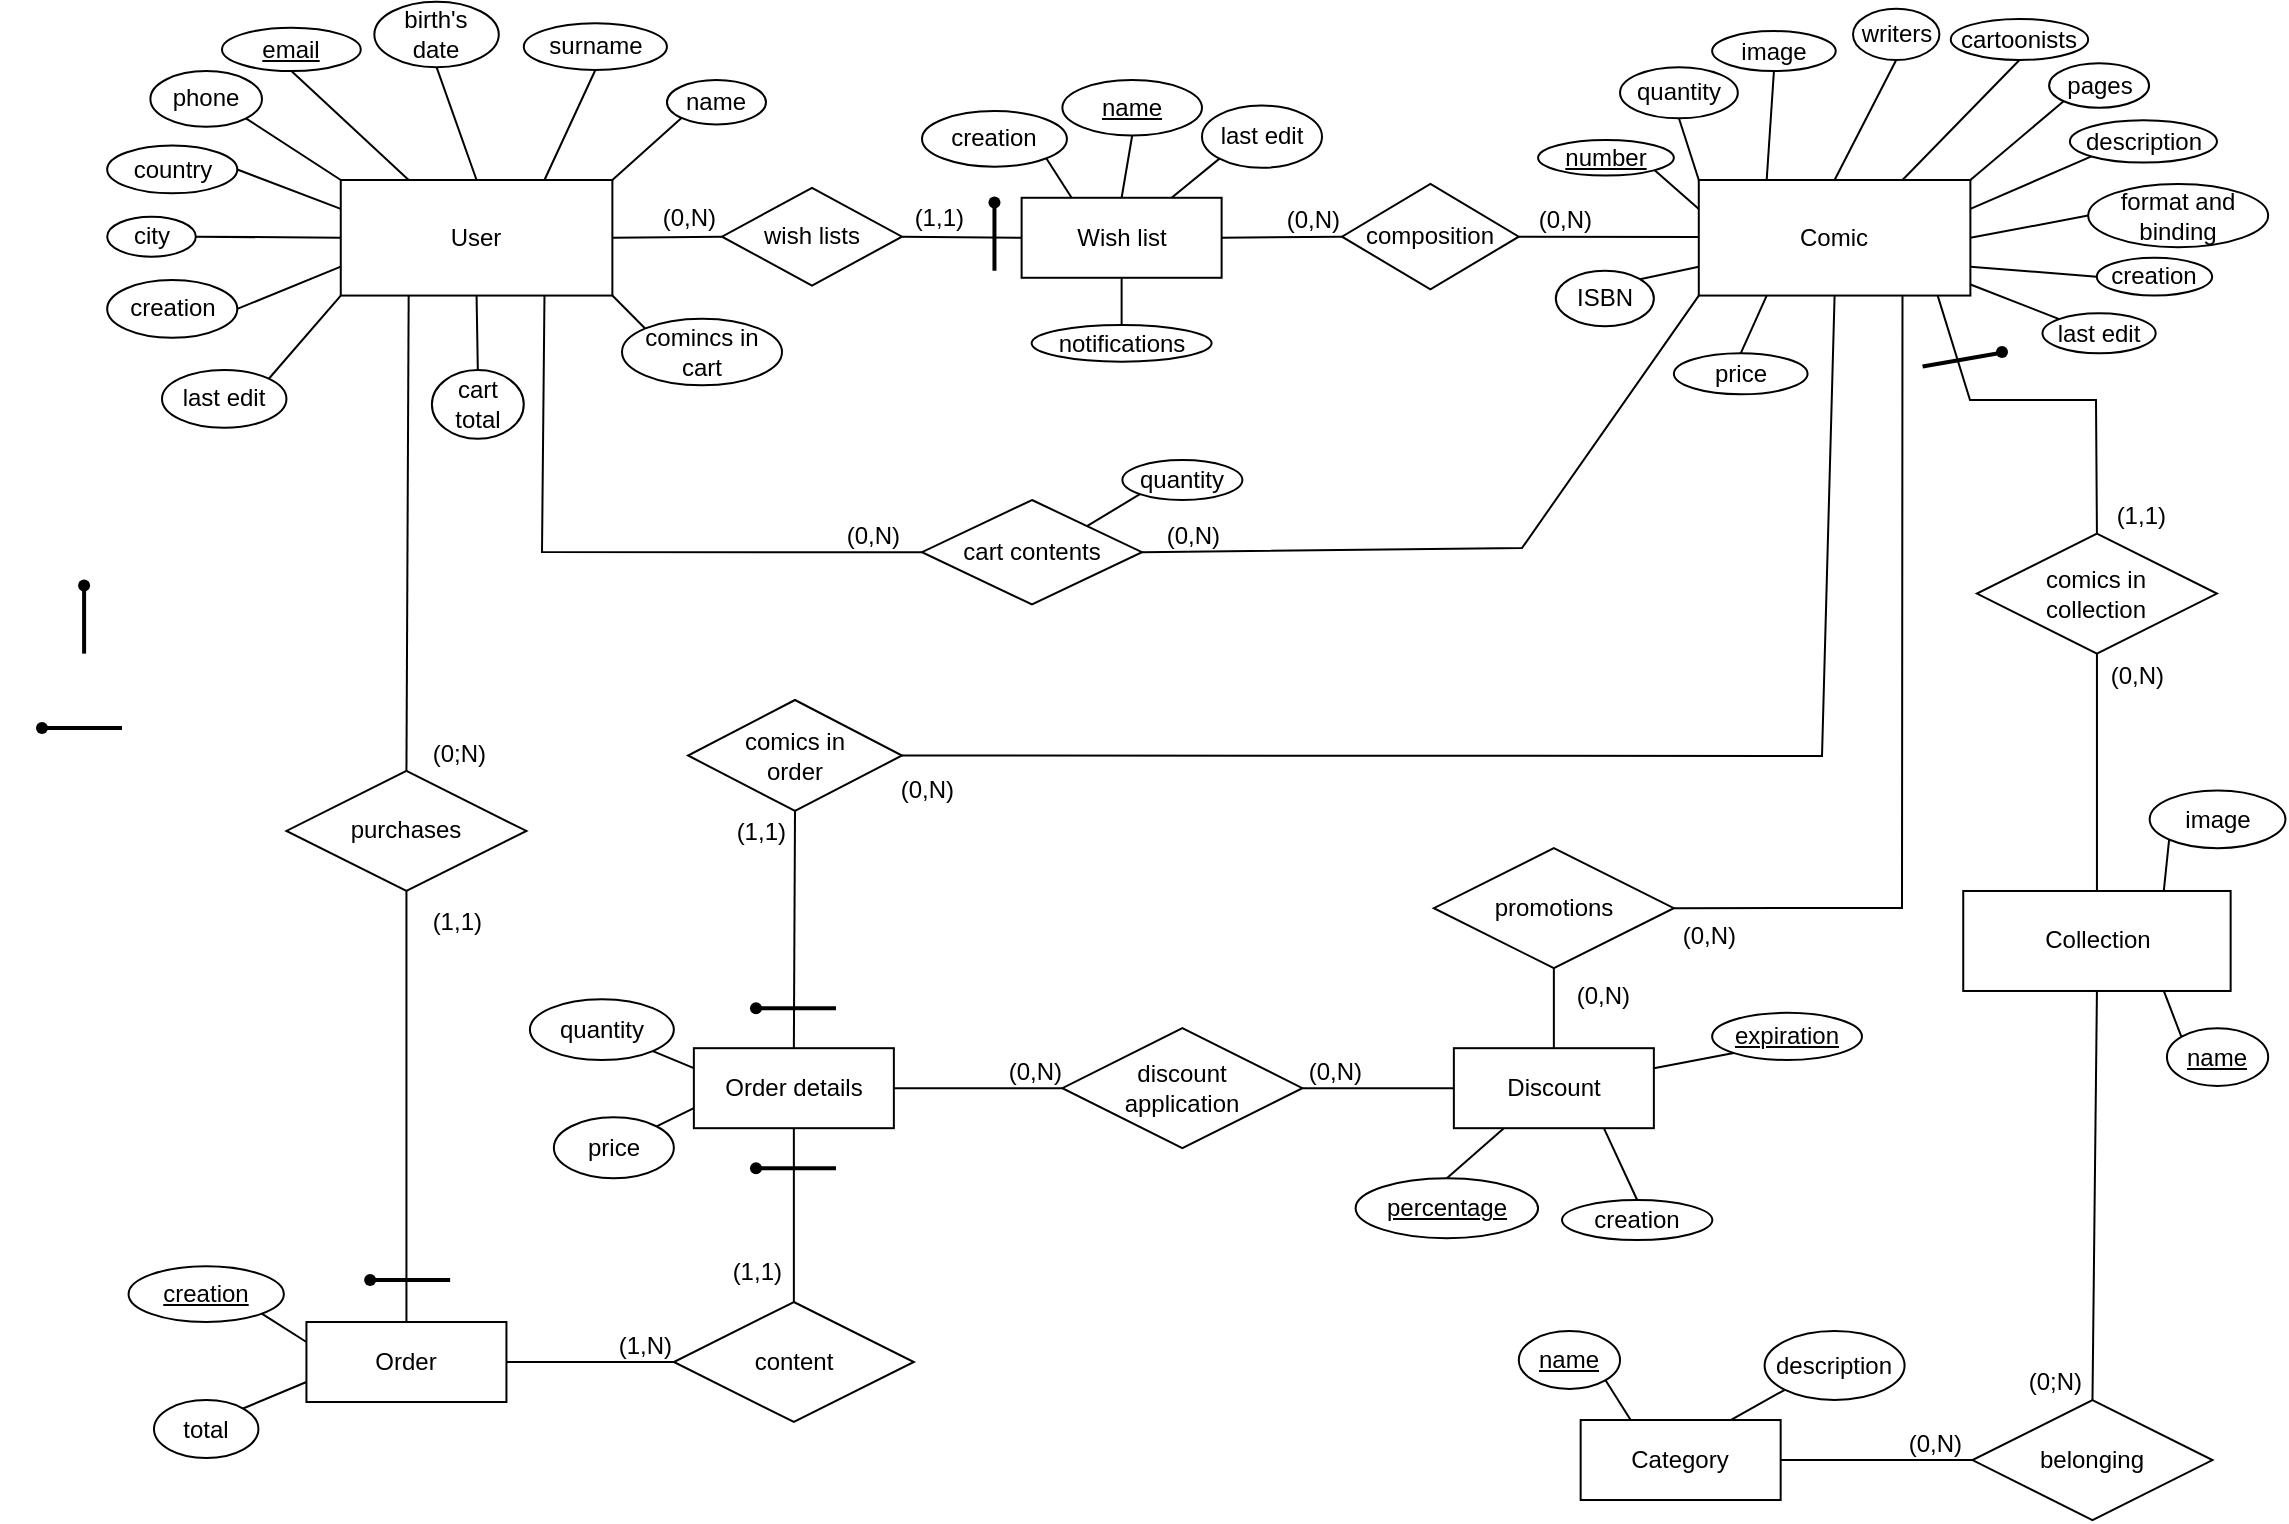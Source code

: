 <mxfile version="20.0.4" type="device" pages="2"><diagram id="R2lEEEUBdFMjLlhIrx00" name="Schema concettuale"><mxGraphModel dx="1422" dy="713" grid="1" gridSize="10" guides="1" tooltips="1" connect="1" arrows="1" fold="1" page="1" pageScale="1" pageWidth="1169" pageHeight="827" math="0" shadow="0" extFonts="Permanent Marker^https://fonts.googleapis.com/css?family=Permanent+Marker"><root><mxCell id="0"/><mxCell id="1" parent="0"/><mxCell id="hI8jCIpYhccomjPMqrg1-1" value="Comic" style="whiteSpace=wrap;html=1;align=center;" parent="1" vertex="1"><mxGeometry x="858.395" y="140" width="135.802" height="57.778" as="geometry"/></mxCell><mxCell id="hI8jCIpYhccomjPMqrg1-3" value="User" style="whiteSpace=wrap;html=1;align=center;" parent="1" vertex="1"><mxGeometry x="179.383" y="140" width="135.802" height="57.778" as="geometry"/></mxCell><mxCell id="hI8jCIpYhccomjPMqrg1-8" value="" style="endArrow=none;html=1;rounded=0;exitX=1;exitY=0.5;exitDx=0;exitDy=0;entryX=0;entryY=0.5;entryDx=0;entryDy=0;" parent="1" source="hI8jCIpYhccomjPMqrg1-3" target="n4fFL6AgohC3PkhNspNs-12" edge="1"><mxGeometry relative="1" as="geometry"><mxPoint x="464.568" y="255.556" as="sourcePoint"/><mxPoint x="370" y="169" as="targetPoint"/></mxGeometry></mxCell><mxCell id="hI8jCIpYhccomjPMqrg1-9" value="(0,N)" style="resizable=0;html=1;align=right;verticalAlign=bottom;" parent="hI8jCIpYhccomjPMqrg1-8" connectable="0" vertex="1"><mxGeometry x="1" relative="1" as="geometry"><mxPoint x="-3" y="-1" as="offset"/></mxGeometry></mxCell><mxCell id="hI8jCIpYhccomjPMqrg1-10" value="" style="endArrow=none;html=1;rounded=0;exitX=0;exitY=0.5;exitDx=0;exitDy=0;entryX=1;entryY=0.5;entryDx=0;entryDy=0;" parent="1" target="n4fFL6AgohC3PkhNspNs-13" edge="1"><mxGeometry relative="1" as="geometry"><mxPoint x="858.395" y="168.47" as="sourcePoint"/><mxPoint x="790" y="170" as="targetPoint"/></mxGeometry></mxCell><mxCell id="hI8jCIpYhccomjPMqrg1-11" value="(0,N)" style="resizable=0;html=1;align=right;verticalAlign=bottom;" parent="hI8jCIpYhccomjPMqrg1-10" connectable="0" vertex="1"><mxGeometry x="1" relative="1" as="geometry"><mxPoint x="37" as="offset"/></mxGeometry></mxCell><mxCell id="hI8jCIpYhccomjPMqrg1-12" value="creation" style="ellipse;whiteSpace=wrap;html=1;align=center;" parent="1" vertex="1"><mxGeometry x="470.0" y="105.55" width="72.47" height="27.78" as="geometry"/></mxCell><mxCell id="hI8jCIpYhccomjPMqrg1-13" value="last edit" style="ellipse;whiteSpace=wrap;html=1;align=center;" parent="1" vertex="1"><mxGeometry x="610" y="102.78" width="60" height="31.11" as="geometry"/></mxCell><mxCell id="hI8jCIpYhccomjPMqrg1-14" value="" style="endArrow=none;html=1;rounded=0;exitX=0.25;exitY=0;exitDx=0;exitDy=0;entryX=1;entryY=1;entryDx=0;entryDy=0;" parent="1" source="n4fFL6AgohC3PkhNspNs-11" target="hI8jCIpYhccomjPMqrg1-12" edge="1"><mxGeometry relative="1" as="geometry"><mxPoint x="541.297" y="153.335" as="sourcePoint"/><mxPoint x="681.852" y="255.556" as="targetPoint"/></mxGeometry></mxCell><mxCell id="hI8jCIpYhccomjPMqrg1-15" value="" style="endArrow=none;html=1;rounded=0;exitX=0.75;exitY=0;exitDx=0;exitDy=0;entryX=0;entryY=1;entryDx=0;entryDy=0;" parent="1" source="n4fFL6AgohC3PkhNspNs-11" target="hI8jCIpYhccomjPMqrg1-13" edge="1"><mxGeometry relative="1" as="geometry"><mxPoint x="603.892" y="153.335" as="sourcePoint"/><mxPoint x="681.852" y="255.556" as="targetPoint"/></mxGeometry></mxCell><mxCell id="hI8jCIpYhccomjPMqrg1-18" value="&lt;u&gt;number&lt;/u&gt;" style="ellipse;whiteSpace=wrap;html=1;align=center;" parent="1" vertex="1"><mxGeometry x="778.03" y="120.01" width="67.9" height="17.77" as="geometry"/></mxCell><mxCell id="hI8jCIpYhccomjPMqrg1-21" value="writers" style="ellipse;whiteSpace=wrap;html=1;align=center;" parent="1" vertex="1"><mxGeometry x="935.5" y="54.43" width="43.21" height="25.56" as="geometry"/></mxCell><mxCell id="hI8jCIpYhccomjPMqrg1-22" value="cartoonists" style="ellipse;whiteSpace=wrap;html=1;align=center;" parent="1" vertex="1"><mxGeometry x="984.38" y="59.44" width="68.71" height="20.55" as="geometry"/></mxCell><mxCell id="hI8jCIpYhccomjPMqrg1-23" value="pages" style="ellipse;whiteSpace=wrap;html=1;align=center;" parent="1" vertex="1"><mxGeometry x="1033.55" y="81.66" width="50" height="22.22" as="geometry"/></mxCell><mxCell id="hI8jCIpYhccomjPMqrg1-27" value="" style="endArrow=none;html=1;rounded=0;entryX=1;entryY=1;entryDx=0;entryDy=0;exitX=0;exitY=0.25;exitDx=0;exitDy=0;" parent="1" source="hI8jCIpYhccomjPMqrg1-1" target="hI8jCIpYhccomjPMqrg1-18" edge="1"><mxGeometry relative="1" as="geometry"><mxPoint x="939.877" y="140" as="sourcePoint"/><mxPoint x="926.296" y="241.111" as="targetPoint"/></mxGeometry></mxCell><mxCell id="hI8jCIpYhccomjPMqrg1-30" value="" style="endArrow=none;html=1;rounded=0;exitX=0.5;exitY=0;exitDx=0;exitDy=0;entryX=0.5;entryY=1;entryDx=0;entryDy=0;" parent="1" source="hI8jCIpYhccomjPMqrg1-1" target="hI8jCIpYhccomjPMqrg1-21" edge="1"><mxGeometry relative="1" as="geometry"><mxPoint x="709.012" y="241.111" as="sourcePoint"/><mxPoint x="926.296" y="241.111" as="targetPoint"/></mxGeometry></mxCell><mxCell id="hI8jCIpYhccomjPMqrg1-31" value="" style="endArrow=none;html=1;rounded=0;exitX=0.75;exitY=0;exitDx=0;exitDy=0;entryX=0.5;entryY=1;entryDx=0;entryDy=0;" parent="1" source="hI8jCIpYhccomjPMqrg1-1" target="hI8jCIpYhccomjPMqrg1-22" edge="1"><mxGeometry relative="1" as="geometry"><mxPoint x="709.012" y="241.111" as="sourcePoint"/><mxPoint x="926.296" y="241.111" as="targetPoint"/></mxGeometry></mxCell><mxCell id="hI8jCIpYhccomjPMqrg1-32" value="" style="endArrow=none;html=1;rounded=0;exitX=1;exitY=0;exitDx=0;exitDy=0;entryX=0;entryY=1;entryDx=0;entryDy=0;" parent="1" source="hI8jCIpYhccomjPMqrg1-1" target="hI8jCIpYhccomjPMqrg1-23" edge="1"><mxGeometry relative="1" as="geometry"><mxPoint x="709.012" y="241.111" as="sourcePoint"/><mxPoint x="926.296" y="241.111" as="targetPoint"/></mxGeometry></mxCell><mxCell id="hI8jCIpYhccomjPMqrg1-33" value="" style="endArrow=none;html=1;rounded=0;entryX=1;entryY=0;entryDx=0;entryDy=0;exitX=0;exitY=0.75;exitDx=0;exitDy=0;" parent="1" source="hI8jCIpYhccomjPMqrg1-1" target="Y_L6LbLgVeNAP4u6_Aea-1" edge="1"><mxGeometry relative="1" as="geometry"><mxPoint x="1000" y="210" as="sourcePoint"/><mxPoint x="826.086" y="193.919" as="targetPoint"/></mxGeometry></mxCell><mxCell id="hI8jCIpYhccomjPMqrg1-35" value="name" style="ellipse;whiteSpace=wrap;html=1;align=center;" parent="1" vertex="1"><mxGeometry x="342.48" y="89.99" width="49.51" height="22.22" as="geometry"/></mxCell><mxCell id="hI8jCIpYhccomjPMqrg1-36" value="surname" style="ellipse;whiteSpace=wrap;html=1;align=center;" parent="1" vertex="1"><mxGeometry x="270.88" y="61.66" width="71.6" height="23.33" as="geometry"/></mxCell><mxCell id="hI8jCIpYhccomjPMqrg1-37" value="&lt;u&gt;email&lt;/u&gt;" style="ellipse;whiteSpace=wrap;html=1;align=center;" parent="1" vertex="1"><mxGeometry x="120" y="63.89" width="69.38" height="21.66" as="geometry"/></mxCell><mxCell id="hI8jCIpYhccomjPMqrg1-38" value="phone" style="ellipse;whiteSpace=wrap;html=1;align=center;" parent="1" vertex="1"><mxGeometry x="84.2" y="85.55" width="55.8" height="27.78" as="geometry"/></mxCell><mxCell id="hI8jCIpYhccomjPMqrg1-39" value="country" style="ellipse;whiteSpace=wrap;html=1;align=center;" parent="1" vertex="1"><mxGeometry x="62.59" y="122.78" width="65.06" height="23.89" as="geometry"/></mxCell><mxCell id="hI8jCIpYhccomjPMqrg1-40" value="city" style="ellipse;whiteSpace=wrap;html=1;align=center;" parent="1" vertex="1"><mxGeometry x="62.59" y="158.33" width="44.32" height="20" as="geometry"/></mxCell><mxCell id="hI8jCIpYhccomjPMqrg1-41" value="creation" style="ellipse;whiteSpace=wrap;html=1;align=center;" parent="1" vertex="1"><mxGeometry x="62.59" y="190" width="65.06" height="28.89" as="geometry"/></mxCell><mxCell id="hI8jCIpYhccomjPMqrg1-42" value="last edit" style="ellipse;whiteSpace=wrap;html=1;align=center;" parent="1" vertex="1"><mxGeometry x="90" y="235" width="62.22" height="28.89" as="geometry"/></mxCell><mxCell id="hI8jCIpYhccomjPMqrg1-44" value="" style="endArrow=none;html=1;rounded=0;exitX=1;exitY=0;exitDx=0;exitDy=0;entryX=0;entryY=1;entryDx=0;entryDy=0;" parent="1" source="hI8jCIpYhccomjPMqrg1-3" target="hI8jCIpYhccomjPMqrg1-35" edge="1"><mxGeometry relative="1" as="geometry"><mxPoint x="206.543" y="284.444" as="sourcePoint"/><mxPoint x="423.827" y="284.444" as="targetPoint"/></mxGeometry></mxCell><mxCell id="hI8jCIpYhccomjPMqrg1-45" value="" style="endArrow=none;html=1;rounded=0;exitX=0;exitY=0;exitDx=0;exitDy=0;entryX=1;entryY=1;entryDx=0;entryDy=0;" parent="1" source="hI8jCIpYhccomjPMqrg1-3" target="hI8jCIpYhccomjPMqrg1-38" edge="1"><mxGeometry relative="1" as="geometry"><mxPoint x="206.543" y="284.444" as="sourcePoint"/><mxPoint x="423.827" y="284.444" as="targetPoint"/></mxGeometry></mxCell><mxCell id="hI8jCIpYhccomjPMqrg1-46" value="" style="endArrow=none;html=1;rounded=0;exitX=0.75;exitY=0;exitDx=0;exitDy=0;entryX=0.5;entryY=1;entryDx=0;entryDy=0;" parent="1" source="hI8jCIpYhccomjPMqrg1-3" target="hI8jCIpYhccomjPMqrg1-36" edge="1"><mxGeometry relative="1" as="geometry"><mxPoint x="206.543" y="284.444" as="sourcePoint"/><mxPoint x="423.827" y="284.444" as="targetPoint"/></mxGeometry></mxCell><mxCell id="hI8jCIpYhccomjPMqrg1-47" value="" style="endArrow=none;html=1;rounded=0;exitX=0.25;exitY=0;exitDx=0;exitDy=0;entryX=0.5;entryY=1;entryDx=0;entryDy=0;" parent="1" source="hI8jCIpYhccomjPMqrg1-3" target="hI8jCIpYhccomjPMqrg1-37" edge="1"><mxGeometry relative="1" as="geometry"><mxPoint x="206.543" y="284.444" as="sourcePoint"/><mxPoint x="423.827" y="284.444" as="targetPoint"/></mxGeometry></mxCell><mxCell id="hI8jCIpYhccomjPMqrg1-48" value="" style="endArrow=none;html=1;rounded=0;exitX=0;exitY=0.25;exitDx=0;exitDy=0;entryX=1;entryY=0.5;entryDx=0;entryDy=0;" parent="1" source="hI8jCIpYhccomjPMqrg1-3" target="hI8jCIpYhccomjPMqrg1-39" edge="1"><mxGeometry relative="1" as="geometry"><mxPoint x="206.543" y="284.444" as="sourcePoint"/><mxPoint x="423.827" y="284.444" as="targetPoint"/></mxGeometry></mxCell><mxCell id="hI8jCIpYhccomjPMqrg1-49" value="" style="endArrow=none;html=1;rounded=0;exitX=0;exitY=0.75;exitDx=0;exitDy=0;entryX=1;entryY=0.5;entryDx=0;entryDy=0;" parent="1" source="hI8jCIpYhccomjPMqrg1-3" target="hI8jCIpYhccomjPMqrg1-41" edge="1"><mxGeometry relative="1" as="geometry"><mxPoint x="206.543" y="284.444" as="sourcePoint"/><mxPoint x="423.827" y="284.444" as="targetPoint"/></mxGeometry></mxCell><mxCell id="hI8jCIpYhccomjPMqrg1-50" value="" style="endArrow=none;html=1;rounded=0;exitX=0;exitY=0.5;exitDx=0;exitDy=0;entryX=1;entryY=0.5;entryDx=0;entryDy=0;" parent="1" source="hI8jCIpYhccomjPMqrg1-3" target="hI8jCIpYhccomjPMqrg1-40" edge="1"><mxGeometry relative="1" as="geometry"><mxPoint x="206.543" y="284.444" as="sourcePoint"/><mxPoint x="423.827" y="284.444" as="targetPoint"/></mxGeometry></mxCell><mxCell id="hI8jCIpYhccomjPMqrg1-51" value="" style="endArrow=none;html=1;rounded=0;exitX=0;exitY=1;exitDx=0;exitDy=0;entryX=1;entryY=0;entryDx=0;entryDy=0;" parent="1" source="hI8jCIpYhccomjPMqrg1-3" target="hI8jCIpYhccomjPMqrg1-42" edge="1"><mxGeometry relative="1" as="geometry"><mxPoint x="206.543" y="284.444" as="sourcePoint"/><mxPoint x="423.827" y="284.444" as="targetPoint"/></mxGeometry></mxCell><mxCell id="hI8jCIpYhccomjPMqrg1-82" value="Collection" style="whiteSpace=wrap;html=1;align=center;" parent="1" vertex="1"><mxGeometry x="990.62" y="495.49" width="133.7" height="50" as="geometry"/></mxCell><mxCell id="hI8jCIpYhccomjPMqrg1-83" value="comics in&lt;br&gt;collection" style="shape=rhombus;perimeter=rhombusPerimeter;whiteSpace=wrap;html=1;align=center;" parent="1" vertex="1"><mxGeometry x="997.47" y="316.81" width="120" height="60" as="geometry"/></mxCell><mxCell id="hI8jCIpYhccomjPMqrg1-86" value="" style="endArrow=none;html=1;rounded=0;entryX=0.5;entryY=1;entryDx=0;entryDy=0;exitX=0.5;exitY=0;exitDx=0;exitDy=0;" parent="1" source="hI8jCIpYhccomjPMqrg1-82" target="hI8jCIpYhccomjPMqrg1-83" edge="1"><mxGeometry relative="1" as="geometry"><mxPoint x="1010" y="470" as="sourcePoint"/><mxPoint x="910" y="370" as="targetPoint"/></mxGeometry></mxCell><mxCell id="hI8jCIpYhccomjPMqrg1-87" value="(0,N)" style="resizable=0;html=1;align=right;verticalAlign=bottom;" parent="hI8jCIpYhccomjPMqrg1-86" connectable="0" vertex="1"><mxGeometry x="1" relative="1" as="geometry"><mxPoint x="34" y="20" as="offset"/></mxGeometry></mxCell><mxCell id="hI8jCIpYhccomjPMqrg1-89" value="image" style="ellipse;whiteSpace=wrap;html=1;align=center;" parent="1" vertex="1"><mxGeometry x="1083.829" y="445.203" width="67.901" height="28.889" as="geometry"/></mxCell><mxCell id="hI8jCIpYhccomjPMqrg1-91" value="" style="endArrow=none;html=1;rounded=0;exitX=0.75;exitY=0;exitDx=0;exitDy=0;entryX=0;entryY=1;entryDx=0;entryDy=0;" parent="1" source="hI8jCIpYhccomjPMqrg1-82" target="hI8jCIpYhccomjPMqrg1-89" edge="1"><mxGeometry relative="1" as="geometry"><mxPoint x="740" y="480.01" as="sourcePoint"/><mxPoint x="1094.329" y="584.458" as="targetPoint"/></mxGeometry></mxCell><mxCell id="hI8jCIpYhccomjPMqrg1-92" value="Discount" style="whiteSpace=wrap;html=1;align=center;" parent="1" vertex="1"><mxGeometry x="735.93" y="574.09" width="100" height="40" as="geometry"/></mxCell><mxCell id="hI8jCIpYhccomjPMqrg1-93" value="promotions" style="shape=rhombus;perimeter=rhombusPerimeter;whiteSpace=wrap;html=1;align=center;" parent="1" vertex="1"><mxGeometry x="725.93" y="474.09" width="120" height="60" as="geometry"/></mxCell><mxCell id="hI8jCIpYhccomjPMqrg1-95" value="" style="endArrow=none;html=1;rounded=0;entryX=0.5;entryY=1;entryDx=0;entryDy=0;exitX=0.5;exitY=0;exitDx=0;exitDy=0;" parent="1" source="hI8jCIpYhccomjPMqrg1-92" target="hI8jCIpYhccomjPMqrg1-93" edge="1"><mxGeometry relative="1" as="geometry"><mxPoint x="764.19" y="467.09" as="sourcePoint"/><mxPoint x="735.19" y="417.09" as="targetPoint"/><Array as="points"/></mxGeometry></mxCell><mxCell id="hI8jCIpYhccomjPMqrg1-96" value="(0,N)" style="resizable=0;html=1;align=right;verticalAlign=bottom;" parent="hI8jCIpYhccomjPMqrg1-95" connectable="0" vertex="1"><mxGeometry x="1" relative="1" as="geometry"><mxPoint x="39" y="22" as="offset"/></mxGeometry></mxCell><mxCell id="hI8jCIpYhccomjPMqrg1-97" value="" style="endArrow=none;html=1;rounded=0;exitX=0.75;exitY=1;exitDx=0;exitDy=0;entryX=1;entryY=0.5;entryDx=0;entryDy=0;" parent="1" source="hI8jCIpYhccomjPMqrg1-1" target="hI8jCIpYhccomjPMqrg1-93" edge="1"><mxGeometry relative="1" as="geometry"><mxPoint x="944.773" y="198.263" as="sourcePoint"/><mxPoint x="880.0" y="298.67" as="targetPoint"/><Array as="points"><mxPoint x="960" y="504"/></Array></mxGeometry></mxCell><mxCell id="hI8jCIpYhccomjPMqrg1-98" value="(0,N)" style="resizable=0;html=1;align=right;verticalAlign=bottom;" parent="hI8jCIpYhccomjPMqrg1-97" connectable="0" vertex="1"><mxGeometry x="1" relative="1" as="geometry"><mxPoint x="32" y="22" as="offset"/></mxGeometry></mxCell><mxCell id="hI8jCIpYhccomjPMqrg1-103" value="Category" style="whiteSpace=wrap;html=1;align=center;" parent="1" vertex="1"><mxGeometry x="799.33" y="760.01" width="100" height="40" as="geometry"/></mxCell><mxCell id="hI8jCIpYhccomjPMqrg1-104" value="belonging" style="shape=rhombus;perimeter=rhombusPerimeter;whiteSpace=wrap;html=1;align=center;" parent="1" vertex="1"><mxGeometry x="995.24" y="750.01" width="120" height="60" as="geometry"/></mxCell><mxCell id="hI8jCIpYhccomjPMqrg1-105" value="" style="endArrow=none;html=1;rounded=0;entryX=0;entryY=0.5;entryDx=0;entryDy=0;exitX=1;exitY=0.5;exitDx=0;exitDy=0;" parent="1" source="hI8jCIpYhccomjPMqrg1-103" target="hI8jCIpYhccomjPMqrg1-104" edge="1"><mxGeometry relative="1" as="geometry"><mxPoint x="800" y="750.01" as="sourcePoint"/><mxPoint x="951.36" y="740.22" as="targetPoint"/></mxGeometry></mxCell><mxCell id="hI8jCIpYhccomjPMqrg1-106" value="(0,N)" style="resizable=0;html=1;align=right;verticalAlign=bottom;" parent="hI8jCIpYhccomjPMqrg1-105" connectable="0" vertex="1"><mxGeometry x="1" relative="1" as="geometry"><mxPoint x="-5" as="offset"/></mxGeometry></mxCell><mxCell id="hI8jCIpYhccomjPMqrg1-107" value="" style="endArrow=none;html=1;rounded=0;entryX=0.5;entryY=0;entryDx=0;entryDy=0;exitX=0.5;exitY=1;exitDx=0;exitDy=0;" parent="1" source="hI8jCIpYhccomjPMqrg1-82" target="hI8jCIpYhccomjPMqrg1-104" edge="1"><mxGeometry relative="1" as="geometry"><mxPoint x="858.4" y="670.01" as="sourcePoint"/><mxPoint x="1018.4" y="670.01" as="targetPoint"/><Array as="points"/></mxGeometry></mxCell><mxCell id="hI8jCIpYhccomjPMqrg1-108" value="(0;N)" style="resizable=0;html=1;align=right;verticalAlign=bottom;" parent="hI8jCIpYhccomjPMqrg1-107" connectable="0" vertex="1"><mxGeometry x="1" relative="1" as="geometry"><mxPoint x="-5" as="offset"/></mxGeometry></mxCell><mxCell id="hI8jCIpYhccomjPMqrg1-110" value="&lt;u&gt;name&lt;/u&gt;" style="ellipse;whiteSpace=wrap;html=1;align=center;" parent="1" vertex="1"><mxGeometry x="768.4" y="715.56" width="50.62" height="28.89" as="geometry"/></mxCell><mxCell id="hI8jCIpYhccomjPMqrg1-112" value="" style="endArrow=none;html=1;rounded=0;exitX=0.25;exitY=0;exitDx=0;exitDy=0;entryX=1;entryY=1;entryDx=0;entryDy=0;" parent="1" source="hI8jCIpYhccomjPMqrg1-103" target="hI8jCIpYhccomjPMqrg1-110" edge="1"><mxGeometry relative="1" as="geometry"><mxPoint x="827.73" y="750.01" as="sourcePoint"/><mxPoint x="987.33" y="750.01" as="targetPoint"/></mxGeometry></mxCell><mxCell id="gtzbLnbfbG_AwPOIUWwv-3" value="&lt;u&gt;percentage&lt;/u&gt;" style="ellipse;whiteSpace=wrap;html=1;align=center;" parent="1" vertex="1"><mxGeometry x="686.8" y="639.09" width="91.23" height="29.99" as="geometry"/></mxCell><mxCell id="gtzbLnbfbG_AwPOIUWwv-4" value="creation" style="ellipse;whiteSpace=wrap;html=1;align=center;" parent="1" vertex="1"><mxGeometry x="790.0" y="650.01" width="75.18" height="20" as="geometry"/></mxCell><mxCell id="gtzbLnbfbG_AwPOIUWwv-6" value="&lt;u&gt;expiration&lt;/u&gt;" style="ellipse;whiteSpace=wrap;html=1;align=center;" parent="1" vertex="1"><mxGeometry x="865.07" y="556.4" width="74.93" height="23.6" as="geometry"/></mxCell><mxCell id="gtzbLnbfbG_AwPOIUWwv-8" value="" style="endArrow=none;html=1;rounded=0;exitX=0.5;exitY=0;exitDx=0;exitDy=0;entryX=0.25;entryY=1;entryDx=0;entryDy=0;" parent="1" source="gtzbLnbfbG_AwPOIUWwv-3" target="hI8jCIpYhccomjPMqrg1-92" edge="1"><mxGeometry relative="1" as="geometry"><mxPoint x="731.97" y="632.17" as="sourcePoint"/><mxPoint x="891.97" y="632.17" as="targetPoint"/></mxGeometry></mxCell><mxCell id="gtzbLnbfbG_AwPOIUWwv-9" value="" style="endArrow=none;html=1;rounded=0;exitX=0.5;exitY=0;exitDx=0;exitDy=0;entryX=0.75;entryY=1;entryDx=0;entryDy=0;" parent="1" source="gtzbLnbfbG_AwPOIUWwv-4" target="hI8jCIpYhccomjPMqrg1-92" edge="1"><mxGeometry relative="1" as="geometry"><mxPoint x="777.53" y="632.41" as="sourcePoint"/><mxPoint x="937.53" y="632.41" as="targetPoint"/></mxGeometry></mxCell><mxCell id="gtzbLnbfbG_AwPOIUWwv-11" value="" style="endArrow=none;html=1;rounded=0;exitX=0;exitY=1;exitDx=0;exitDy=0;entryX=1;entryY=0.25;entryDx=0;entryDy=0;" parent="1" source="gtzbLnbfbG_AwPOIUWwv-6" target="hI8jCIpYhccomjPMqrg1-92" edge="1"><mxGeometry relative="1" as="geometry"><mxPoint x="854.2" y="532.41" as="sourcePoint"/><mxPoint x="1014.2" y="532.41" as="targetPoint"/></mxGeometry></mxCell><mxCell id="F0NOhrHxQS21oiGEbKKY-1" value="Order" style="whiteSpace=wrap;html=1;align=center;" parent="1" vertex="1"><mxGeometry x="162.22" y="711.01" width="100" height="40" as="geometry"/></mxCell><mxCell id="F0NOhrHxQS21oiGEbKKY-2" value="purchases" style="shape=rhombus;perimeter=rhombusPerimeter;whiteSpace=wrap;html=1;align=center;" parent="1" vertex="1"><mxGeometry x="152.22" y="435.49" width="120" height="60" as="geometry"/></mxCell><mxCell id="F0NOhrHxQS21oiGEbKKY-5" value="" style="endArrow=none;html=1;rounded=0;exitX=0.5;exitY=1;exitDx=0;exitDy=0;entryX=1;entryY=0.5;entryDx=0;entryDy=0;" parent="1" source="hI8jCIpYhccomjPMqrg1-1" target="lXW74oCyR03gc37qBvgg-1" edge="1"><mxGeometry relative="1" as="geometry"><mxPoint x="500" y="440" as="sourcePoint"/><mxPoint x="650" y="440" as="targetPoint"/><Array as="points"><mxPoint x="920" y="428"/></Array></mxGeometry></mxCell><mxCell id="F0NOhrHxQS21oiGEbKKY-6" value="(0,N)" style="resizable=0;html=1;align=right;verticalAlign=bottom;" parent="F0NOhrHxQS21oiGEbKKY-5" connectable="0" vertex="1"><mxGeometry x="1" relative="1" as="geometry"><mxPoint x="27" y="26" as="offset"/></mxGeometry></mxCell><mxCell id="F0NOhrHxQS21oiGEbKKY-9" value="" style="endArrow=none;html=1;rounded=0;entryX=0.5;entryY=1;entryDx=0;entryDy=0;exitX=0.5;exitY=0;exitDx=0;exitDy=0;" parent="1" source="F0NOhrHxQS21oiGEbKKY-1" target="F0NOhrHxQS21oiGEbKKY-2" edge="1"><mxGeometry relative="1" as="geometry"><mxPoint x="500" y="467.59" as="sourcePoint"/><mxPoint x="660" y="467.59" as="targetPoint"/></mxGeometry></mxCell><mxCell id="F0NOhrHxQS21oiGEbKKY-10" value="(1,1)" style="resizable=0;html=1;align=right;verticalAlign=bottom;" parent="F0NOhrHxQS21oiGEbKKY-9" connectable="0" vertex="1"><mxGeometry x="1" relative="1" as="geometry"><mxPoint x="38" y="24" as="offset"/></mxGeometry></mxCell><mxCell id="F0NOhrHxQS21oiGEbKKY-11" value="" style="endArrow=none;html=1;rounded=0;exitX=0.25;exitY=1;exitDx=0;exitDy=0;entryX=0.5;entryY=0;entryDx=0;entryDy=0;" parent="1" source="hI8jCIpYhccomjPMqrg1-3" target="F0NOhrHxQS21oiGEbKKY-2" edge="1"><mxGeometry relative="1" as="geometry"><mxPoint x="500" y="440" as="sourcePoint"/><mxPoint x="660" y="440" as="targetPoint"/></mxGeometry></mxCell><mxCell id="F0NOhrHxQS21oiGEbKKY-12" value="(0;N)" style="resizable=0;html=1;align=right;verticalAlign=bottom;" parent="F0NOhrHxQS21oiGEbKKY-11" connectable="0" vertex="1"><mxGeometry x="1" relative="1" as="geometry"><mxPoint x="40" as="offset"/></mxGeometry></mxCell><mxCell id="F0NOhrHxQS21oiGEbKKY-14" value="total" style="ellipse;whiteSpace=wrap;html=1;align=center;" parent="1" vertex="1"><mxGeometry x="85.99" y="750.01" width="52.22" height="29" as="geometry"/></mxCell><mxCell id="F0NOhrHxQS21oiGEbKKY-15" value="&lt;u&gt;creation&lt;/u&gt;" style="ellipse;whiteSpace=wrap;html=1;align=center;" parent="1" vertex="1"><mxGeometry x="73.28" y="683.12" width="77.65" height="27.89" as="geometry"/></mxCell><mxCell id="F0NOhrHxQS21oiGEbKKY-19" value="" style="endArrow=none;html=1;rounded=0;exitX=0;exitY=0.75;exitDx=0;exitDy=0;entryX=1;entryY=0;entryDx=0;entryDy=0;" parent="1" source="F0NOhrHxQS21oiGEbKKY-1" target="F0NOhrHxQS21oiGEbKKY-14" edge="1"><mxGeometry relative="1" as="geometry"><mxPoint x="500" y="567.61" as="sourcePoint"/><mxPoint x="660" y="567.61" as="targetPoint"/></mxGeometry></mxCell><mxCell id="F0NOhrHxQS21oiGEbKKY-20" value="" style="endArrow=none;html=1;rounded=0;exitX=0;exitY=0.25;exitDx=0;exitDy=0;entryX=1;entryY=1;entryDx=0;entryDy=0;" parent="1" source="F0NOhrHxQS21oiGEbKKY-1" target="F0NOhrHxQS21oiGEbKKY-15" edge="1"><mxGeometry relative="1" as="geometry"><mxPoint x="500" y="567.61" as="sourcePoint"/><mxPoint x="660" y="567.61" as="targetPoint"/></mxGeometry></mxCell><mxCell id="F0NOhrHxQS21oiGEbKKY-24" value="" style="endArrow=none;html=1;rounded=0;exitX=0;exitY=0.5;exitDx=0;exitDy=0;entryX=1;entryY=0.5;entryDx=0;entryDy=0;" parent="1" source="hI8jCIpYhccomjPMqrg1-92" target="4HwSR8HpBYAWnAHhnL5c-6" edge="1"><mxGeometry relative="1" as="geometry"><mxPoint x="575.19" y="487.09" as="sourcePoint"/><mxPoint x="635.19" y="593.09" as="targetPoint"/><Array as="points"/></mxGeometry></mxCell><mxCell id="F0NOhrHxQS21oiGEbKKY-25" value="(0,N)" style="resizable=0;html=1;align=right;verticalAlign=bottom;" parent="F0NOhrHxQS21oiGEbKKY-24" connectable="0" vertex="1"><mxGeometry x="1" relative="1" as="geometry"><mxPoint x="30" as="offset"/></mxGeometry></mxCell><mxCell id="F0NOhrHxQS21oiGEbKKY-26" value="quantity" style="ellipse;whiteSpace=wrap;html=1;align=center;" parent="1" vertex="1"><mxGeometry x="819.02" y="83.6" width="58.89" height="25.55" as="geometry"/></mxCell><mxCell id="F0NOhrHxQS21oiGEbKKY-27" value="" style="endArrow=none;html=1;rounded=0;exitX=0;exitY=0;exitDx=0;exitDy=0;entryX=0.5;entryY=1;entryDx=0;entryDy=0;" parent="1" source="hI8jCIpYhccomjPMqrg1-1" target="F0NOhrHxQS21oiGEbKKY-26" edge="1"><mxGeometry relative="1" as="geometry"><mxPoint x="510" y="390" as="sourcePoint"/><mxPoint x="670" y="390" as="targetPoint"/></mxGeometry></mxCell><mxCell id="F0NOhrHxQS21oiGEbKKY-29" value="description" style="ellipse;whiteSpace=wrap;html=1;align=center;fontSize=12;" parent="1" vertex="1"><mxGeometry x="1043.95" y="110.18" width="73.52" height="21.12" as="geometry"/></mxCell><mxCell id="F0NOhrHxQS21oiGEbKKY-30" value="" style="endArrow=none;html=1;rounded=0;fontSize=12;exitX=1;exitY=0.25;exitDx=0;exitDy=0;entryX=0;entryY=1;entryDx=0;entryDy=0;" parent="1" source="hI8jCIpYhccomjPMqrg1-1" target="F0NOhrHxQS21oiGEbKKY-29" edge="1"><mxGeometry relative="1" as="geometry"><mxPoint x="520" y="330" as="sourcePoint"/><mxPoint x="680" y="330" as="targetPoint"/></mxGeometry></mxCell><mxCell id="F0NOhrHxQS21oiGEbKKY-36" value="creation" style="ellipse;whiteSpace=wrap;html=1;align=center;" parent="1" vertex="1"><mxGeometry x="1057.41" y="178.89" width="57.66" height="18.89" as="geometry"/></mxCell><mxCell id="F0NOhrHxQS21oiGEbKKY-37" value="last edit" style="ellipse;whiteSpace=wrap;html=1;align=center;" parent="1" vertex="1"><mxGeometry x="1030.24" y="206.66" width="56.61" height="20" as="geometry"/></mxCell><mxCell id="F0NOhrHxQS21oiGEbKKY-38" value="" style="endArrow=none;html=1;rounded=0;fontSize=12;exitX=1;exitY=0.75;exitDx=0;exitDy=0;entryX=0;entryY=0.5;entryDx=0;entryDy=0;" parent="1" source="hI8jCIpYhccomjPMqrg1-1" target="F0NOhrHxQS21oiGEbKKY-36" edge="1"><mxGeometry relative="1" as="geometry"><mxPoint x="520" y="400" as="sourcePoint"/><mxPoint x="680" y="400" as="targetPoint"/></mxGeometry></mxCell><mxCell id="F0NOhrHxQS21oiGEbKKY-39" value="" style="endArrow=none;html=1;rounded=0;fontSize=12;entryX=0;entryY=0;entryDx=0;entryDy=0;exitX=0.998;exitY=0.902;exitDx=0;exitDy=0;exitPerimeter=0;" parent="1" source="hI8jCIpYhccomjPMqrg1-1" target="F0NOhrHxQS21oiGEbKKY-37" edge="1"><mxGeometry relative="1" as="geometry"><mxPoint x="520" y="400" as="sourcePoint"/><mxPoint x="680" y="400" as="targetPoint"/></mxGeometry></mxCell><mxCell id="n4fFL6AgohC3PkhNspNs-5" value="" style="endArrow=none;html=1;rounded=0;exitX=0;exitY=1;exitDx=0;exitDy=0;entryX=1;entryY=0.5;entryDx=0;entryDy=0;" parent="1" source="hI8jCIpYhccomjPMqrg1-1" target="n4fFL6AgohC3PkhNspNs-23" edge="1"><mxGeometry relative="1" as="geometry"><mxPoint x="500" y="350" as="sourcePoint"/><mxPoint x="650" y="230" as="targetPoint"/><Array as="points"><mxPoint x="770" y="324"/></Array></mxGeometry></mxCell><mxCell id="n4fFL6AgohC3PkhNspNs-6" value="(0,N)" style="resizable=0;html=1;align=right;verticalAlign=bottom;" parent="n4fFL6AgohC3PkhNspNs-5" connectable="0" vertex="1"><mxGeometry x="1" relative="1" as="geometry"><mxPoint x="39" as="offset"/></mxGeometry></mxCell><mxCell id="n4fFL6AgohC3PkhNspNs-7" value="description" style="ellipse;whiteSpace=wrap;html=1;align=center;" parent="1" vertex="1"><mxGeometry x="891.3" y="715.56" width="70" height="34.45" as="geometry"/></mxCell><mxCell id="n4fFL6AgohC3PkhNspNs-8" value="" style="endArrow=none;html=1;rounded=0;exitX=0.75;exitY=0;exitDx=0;exitDy=0;entryX=0;entryY=1;entryDx=0;entryDy=0;" parent="1" source="hI8jCIpYhccomjPMqrg1-103" target="n4fFL6AgohC3PkhNspNs-7" edge="1"><mxGeometry relative="1" as="geometry"><mxPoint x="839.83" y="670" as="sourcePoint"/><mxPoint x="999.83" y="670" as="targetPoint"/></mxGeometry></mxCell><mxCell id="n4fFL6AgohC3PkhNspNs-9" value="&lt;u&gt;name&lt;/u&gt;" style="ellipse;whiteSpace=wrap;html=1;align=center;" parent="1" vertex="1"><mxGeometry x="1092.47" y="564.09" width="50.62" height="28.89" as="geometry"/></mxCell><mxCell id="n4fFL6AgohC3PkhNspNs-10" value="" style="endArrow=none;html=1;rounded=0;exitX=0;exitY=0;exitDx=0;exitDy=0;entryX=0.75;entryY=1;entryDx=0;entryDy=0;" parent="1" source="n4fFL6AgohC3PkhNspNs-9" target="hI8jCIpYhccomjPMqrg1-82" edge="1"><mxGeometry relative="1" as="geometry"><mxPoint x="740" y="490" as="sourcePoint"/><mxPoint x="1060" y="600" as="targetPoint"/></mxGeometry></mxCell><mxCell id="n4fFL6AgohC3PkhNspNs-11" value="Wish list" style="whiteSpace=wrap;html=1;align=center;" parent="1" vertex="1"><mxGeometry x="519.81" y="148.89" width="100" height="40" as="geometry"/></mxCell><mxCell id="n4fFL6AgohC3PkhNspNs-12" value="wish lists" style="shape=rhombus;perimeter=rhombusPerimeter;whiteSpace=wrap;html=1;align=center;" parent="1" vertex="1"><mxGeometry x="370" y="143.89" width="90" height="48.89" as="geometry"/></mxCell><mxCell id="n4fFL6AgohC3PkhNspNs-13" value="composition" style="shape=rhombus;perimeter=rhombusPerimeter;whiteSpace=wrap;html=1;align=center;" parent="1" vertex="1"><mxGeometry x="680" y="141.94" width="88.4" height="52.78" as="geometry"/></mxCell><mxCell id="n4fFL6AgohC3PkhNspNs-14" value="" style="endArrow=none;html=1;rounded=0;exitX=1;exitY=0.5;exitDx=0;exitDy=0;entryX=0;entryY=0.5;entryDx=0;entryDy=0;" parent="1" source="n4fFL6AgohC3PkhNspNs-11" target="n4fFL6AgohC3PkhNspNs-13" edge="1"><mxGeometry relative="1" as="geometry"><mxPoint x="600" y="230" as="sourcePoint"/><mxPoint x="760" y="230" as="targetPoint"/></mxGeometry></mxCell><mxCell id="n4fFL6AgohC3PkhNspNs-15" value="(0,N)" style="resizable=0;html=1;align=right;verticalAlign=bottom;" parent="n4fFL6AgohC3PkhNspNs-14" connectable="0" vertex="1"><mxGeometry x="1" relative="1" as="geometry"><mxPoint as="offset"/></mxGeometry></mxCell><mxCell id="n4fFL6AgohC3PkhNspNs-17" value="" style="endArrow=none;html=1;rounded=0;entryX=1;entryY=0.5;entryDx=0;entryDy=0;exitX=0;exitY=0.5;exitDx=0;exitDy=0;" parent="1" source="n4fFL6AgohC3PkhNspNs-11" target="n4fFL6AgohC3PkhNspNs-12" edge="1"><mxGeometry relative="1" as="geometry"><mxPoint x="490" y="210" as="sourcePoint"/><mxPoint x="760" y="230" as="targetPoint"/></mxGeometry></mxCell><mxCell id="n4fFL6AgohC3PkhNspNs-18" value="(1,1)" style="resizable=0;html=1;align=right;verticalAlign=bottom;" parent="n4fFL6AgohC3PkhNspNs-17" connectable="0" vertex="1"><mxGeometry x="1" relative="1" as="geometry"><mxPoint x="32" y="-1" as="offset"/></mxGeometry></mxCell><mxCell id="n4fFL6AgohC3PkhNspNs-23" value="cart contents" style="shape=rhombus;perimeter=rhombusPerimeter;whiteSpace=wrap;html=1;align=center;" parent="1" vertex="1"><mxGeometry x="470.0" y="300" width="110" height="52.22" as="geometry"/></mxCell><mxCell id="n4fFL6AgohC3PkhNspNs-24" value="" style="endArrow=none;html=1;rounded=0;entryX=0;entryY=0.5;entryDx=0;entryDy=0;exitX=0.75;exitY=1;exitDx=0;exitDy=0;" parent="1" source="hI8jCIpYhccomjPMqrg1-3" target="n4fFL6AgohC3PkhNspNs-23" edge="1"><mxGeometry relative="1" as="geometry"><mxPoint x="270" y="326" as="sourcePoint"/><mxPoint x="760" y="407.22" as="targetPoint"/><Array as="points"><mxPoint x="280" y="326"/></Array></mxGeometry></mxCell><mxCell id="n4fFL6AgohC3PkhNspNs-25" value="(0,N)" style="resizable=0;html=1;align=right;verticalAlign=bottom;" parent="n4fFL6AgohC3PkhNspNs-24" connectable="0" vertex="1"><mxGeometry x="1" relative="1" as="geometry"><mxPoint x="-10" as="offset"/></mxGeometry></mxCell><mxCell id="n4fFL6AgohC3PkhNspNs-26" value="quantity" style="ellipse;whiteSpace=wrap;html=1;align=center;" parent="1" vertex="1"><mxGeometry x="570.19" y="280" width="60" height="20" as="geometry"/></mxCell><mxCell id="n4fFL6AgohC3PkhNspNs-27" value="" style="endArrow=none;html=1;rounded=0;exitX=1;exitY=0;exitDx=0;exitDy=0;entryX=0;entryY=1;entryDx=0;entryDy=0;" parent="1" source="n4fFL6AgohC3PkhNspNs-23" target="n4fFL6AgohC3PkhNspNs-26" edge="1"><mxGeometry relative="1" as="geometry"><mxPoint x="550" y="397.22" as="sourcePoint"/><mxPoint x="710" y="397.22" as="targetPoint"/></mxGeometry></mxCell><mxCell id="JdpChHxYcwU-H5cDIJT3-1" value="notifications" style="ellipse;whiteSpace=wrap;html=1;align=center;" parent="1" vertex="1"><mxGeometry x="524.81" y="212.49" width="90" height="18.34" as="geometry"/></mxCell><mxCell id="JdpChHxYcwU-H5cDIJT3-2" value="" style="endArrow=none;html=1;rounded=0;exitX=0.5;exitY=1;exitDx=0;exitDy=0;entryX=0.5;entryY=0;entryDx=0;entryDy=0;" parent="1" source="n4fFL6AgohC3PkhNspNs-11" target="JdpChHxYcwU-H5cDIJT3-1" edge="1"><mxGeometry relative="1" as="geometry"><mxPoint x="489.81" y="211.95" as="sourcePoint"/><mxPoint x="649.81" y="211.95" as="targetPoint"/></mxGeometry></mxCell><mxCell id="JdpChHxYcwU-H5cDIJT3-3" value="birth's&lt;br&gt;date" style="ellipse;whiteSpace=wrap;html=1;align=center;" parent="1" vertex="1"><mxGeometry x="196.17" y="50.82" width="62.22" height="32.78" as="geometry"/></mxCell><mxCell id="JdpChHxYcwU-H5cDIJT3-4" value="" style="endArrow=none;html=1;rounded=0;exitX=0.5;exitY=0;exitDx=0;exitDy=0;entryX=0.5;entryY=1;entryDx=0;entryDy=0;" parent="1" source="hI8jCIpYhccomjPMqrg1-3" target="JdpChHxYcwU-H5cDIJT3-3" edge="1"><mxGeometry relative="1" as="geometry"><mxPoint x="210" y="130" as="sourcePoint"/><mxPoint x="370" y="130" as="targetPoint"/></mxGeometry></mxCell><mxCell id="Cb60yX2KvYlxgLxvmn_d-1" value="&lt;u&gt;name&lt;/u&gt;" style="ellipse;whiteSpace=wrap;html=1;align=center;" parent="1" vertex="1"><mxGeometry x="540.19" y="89.99" width="69.81" height="27.78" as="geometry"/></mxCell><mxCell id="Cb60yX2KvYlxgLxvmn_d-2" value="" style="endArrow=none;html=1;rounded=0;exitX=0.5;exitY=0;exitDx=0;exitDy=0;entryX=0.5;entryY=1;entryDx=0;entryDy=0;" parent="1" source="n4fFL6AgohC3PkhNspNs-11" target="Cb60yX2KvYlxgLxvmn_d-1" edge="1"><mxGeometry relative="1" as="geometry"><mxPoint x="519.81" y="211.95" as="sourcePoint"/><mxPoint x="679.81" y="211.95" as="targetPoint"/></mxGeometry></mxCell><mxCell id="u7sfg3JmQOVDjou4v7fb-1" value="image" style="ellipse;whiteSpace=wrap;html=1;align=center;" parent="1" vertex="1"><mxGeometry x="865.07" y="65.54" width="61.79" height="20.01" as="geometry"/></mxCell><mxCell id="u7sfg3JmQOVDjou4v7fb-2" value="" style="endArrow=none;html=1;rounded=0;entryX=0.5;entryY=1;entryDx=0;entryDy=0;exitX=0.25;exitY=0;exitDx=0;exitDy=0;" parent="1" source="hI8jCIpYhccomjPMqrg1-1" target="u7sfg3JmQOVDjou4v7fb-1" edge="1"><mxGeometry relative="1" as="geometry"><mxPoint x="960" y="120" as="sourcePoint"/><mxPoint x="1150" y="40" as="targetPoint"/></mxGeometry></mxCell><mxCell id="4HwSR8HpBYAWnAHhnL5c-1" value="" style="endArrow=none;html=1;rounded=0;exitX=0.879;exitY=0.996;exitDx=0;exitDy=0;entryX=0.5;entryY=0;entryDx=0;entryDy=0;exitPerimeter=0;" parent="1" source="hI8jCIpYhccomjPMqrg1-1" target="hI8jCIpYhccomjPMqrg1-83" edge="1"><mxGeometry relative="1" as="geometry"><mxPoint x="820" y="290" as="sourcePoint"/><mxPoint x="980" y="290" as="targetPoint"/><Array as="points"><mxPoint x="994" y="250"/><mxPoint x="1057" y="250"/></Array></mxGeometry></mxCell><mxCell id="4HwSR8HpBYAWnAHhnL5c-2" value="(1,1)" style="resizable=0;html=1;align=right;verticalAlign=bottom;" parent="4HwSR8HpBYAWnAHhnL5c-1" connectable="0" vertex="1"><mxGeometry x="1" relative="1" as="geometry"><mxPoint x="35" as="offset"/></mxGeometry></mxCell><mxCell id="4HwSR8HpBYAWnAHhnL5c-3" value="content" style="shape=rhombus;perimeter=rhombusPerimeter;whiteSpace=wrap;html=1;align=center;" parent="1" vertex="1"><mxGeometry x="345.93" y="701" width="120" height="60" as="geometry"/></mxCell><mxCell id="4HwSR8HpBYAWnAHhnL5c-4" value="Order details" style="whiteSpace=wrap;html=1;align=center;" parent="1" vertex="1"><mxGeometry x="355.93" y="574.09" width="100" height="40" as="geometry"/></mxCell><mxCell id="4HwSR8HpBYAWnAHhnL5c-6" value="discount&lt;br&gt;application" style="shape=rhombus;perimeter=rhombusPerimeter;whiteSpace=wrap;html=1;align=center;" parent="1" vertex="1"><mxGeometry x="540.19" y="564.09" width="120" height="60" as="geometry"/></mxCell><mxCell id="4HwSR8HpBYAWnAHhnL5c-7" value="quantity" style="ellipse;whiteSpace=wrap;html=1;align=center;" parent="1" vertex="1"><mxGeometry x="273.94" y="549.58" width="71.99" height="30.42" as="geometry"/></mxCell><mxCell id="4HwSR8HpBYAWnAHhnL5c-8" value="price" style="ellipse;whiteSpace=wrap;html=1;align=center;" parent="1" vertex="1"><mxGeometry x="285.93" y="608.67" width="60" height="30.42" as="geometry"/></mxCell><mxCell id="4HwSR8HpBYAWnAHhnL5c-9" value="" style="endArrow=none;html=1;rounded=0;exitX=0;exitY=0.25;exitDx=0;exitDy=0;entryX=1;entryY=1;entryDx=0;entryDy=0;" parent="1" source="4HwSR8HpBYAWnAHhnL5c-4" target="4HwSR8HpBYAWnAHhnL5c-7" edge="1"><mxGeometry relative="1" as="geometry"><mxPoint x="330" y="580" as="sourcePoint"/><mxPoint x="490" y="580" as="targetPoint"/></mxGeometry></mxCell><mxCell id="4HwSR8HpBYAWnAHhnL5c-10" value="" style="endArrow=none;html=1;rounded=0;exitX=0;exitY=0.75;exitDx=0;exitDy=0;entryX=1;entryY=0;entryDx=0;entryDy=0;" parent="1" source="4HwSR8HpBYAWnAHhnL5c-4" target="4HwSR8HpBYAWnAHhnL5c-8" edge="1"><mxGeometry relative="1" as="geometry"><mxPoint x="310" y="580" as="sourcePoint"/><mxPoint x="320" y="599" as="targetPoint"/></mxGeometry></mxCell><mxCell id="4HwSR8HpBYAWnAHhnL5c-11" value="" style="endArrow=none;html=1;rounded=0;exitX=1;exitY=0.5;exitDx=0;exitDy=0;entryX=0;entryY=0.5;entryDx=0;entryDy=0;" parent="1" source="4HwSR8HpBYAWnAHhnL5c-4" target="4HwSR8HpBYAWnAHhnL5c-6" edge="1"><mxGeometry relative="1" as="geometry"><mxPoint x="440" y="630" as="sourcePoint"/><mxPoint x="600" y="630" as="targetPoint"/></mxGeometry></mxCell><mxCell id="4HwSR8HpBYAWnAHhnL5c-12" value="(0,N)" style="resizable=0;html=1;align=right;verticalAlign=bottom;" parent="4HwSR8HpBYAWnAHhnL5c-11" connectable="0" vertex="1"><mxGeometry x="1" relative="1" as="geometry"><mxPoint as="offset"/></mxGeometry></mxCell><mxCell id="4HwSR8HpBYAWnAHhnL5c-13" value="" style="endArrow=none;html=1;rounded=0;exitX=1;exitY=0.5;exitDx=0;exitDy=0;entryX=0;entryY=0.5;entryDx=0;entryDy=0;" parent="1" source="F0NOhrHxQS21oiGEbKKY-1" target="4HwSR8HpBYAWnAHhnL5c-3" edge="1"><mxGeometry relative="1" as="geometry"><mxPoint x="240" y="680" as="sourcePoint"/><mxPoint x="400" y="680" as="targetPoint"/></mxGeometry></mxCell><mxCell id="4HwSR8HpBYAWnAHhnL5c-14" value="(1,N)" style="resizable=0;html=1;align=right;verticalAlign=bottom;" parent="4HwSR8HpBYAWnAHhnL5c-13" connectable="0" vertex="1"><mxGeometry x="1" relative="1" as="geometry"/></mxCell><mxCell id="4HwSR8HpBYAWnAHhnL5c-15" value="" style="endArrow=none;html=1;rounded=0;exitX=0.5;exitY=1;exitDx=0;exitDy=0;entryX=0.5;entryY=0;entryDx=0;entryDy=0;" parent="1" source="4HwSR8HpBYAWnAHhnL5c-4" target="4HwSR8HpBYAWnAHhnL5c-3" edge="1"><mxGeometry relative="1" as="geometry"><mxPoint x="495.0" y="630.15" as="sourcePoint"/><mxPoint x="495.0" y="717.06" as="targetPoint"/></mxGeometry></mxCell><mxCell id="4HwSR8HpBYAWnAHhnL5c-16" value="(1,1)" style="resizable=0;html=1;align=right;verticalAlign=bottom;" parent="4HwSR8HpBYAWnAHhnL5c-15" connectable="0" vertex="1"><mxGeometry x="1" relative="1" as="geometry"><mxPoint x="-5" y="-7" as="offset"/></mxGeometry></mxCell><mxCell id="4HwSR8HpBYAWnAHhnL5c-17" value="" style="shape=waypoint;sketch=0;fillStyle=solid;size=6;pointerEvents=1;points=[];fillColor=none;resizable=0;rotatable=0;perimeter=centerPerimeter;snapToPoint=1;" parent="1" vertex="1"><mxGeometry x="486.23" y="131.3" width="40" height="40" as="geometry"/></mxCell><mxCell id="4HwSR8HpBYAWnAHhnL5c-18" value="" style="line;strokeWidth=2;direction=south;html=1;" parent="1" vertex="1"><mxGeometry x="501.23" y="150.86" width="10" height="34.51" as="geometry"/></mxCell><mxCell id="4HwSR8HpBYAWnAHhnL5c-21" value="" style="shape=waypoint;sketch=0;fillStyle=solid;size=6;pointerEvents=1;points=[];fillColor=none;resizable=0;rotatable=0;perimeter=centerPerimeter;snapToPoint=1;" parent="1" vertex="1"><mxGeometry x="10" y="394" width="40" height="40" as="geometry"/></mxCell><mxCell id="4HwSR8HpBYAWnAHhnL5c-22" value="" style="line;strokeWidth=2;html=1;" parent="1" vertex="1"><mxGeometry x="32.1" y="409" width="37.9" height="10" as="geometry"/></mxCell><mxCell id="4HwSR8HpBYAWnAHhnL5c-24" value="" style="shape=waypoint;sketch=0;fillStyle=solid;size=6;pointerEvents=1;points=[];fillColor=none;resizable=0;rotatable=0;perimeter=centerPerimeter;snapToPoint=1;" parent="1" vertex="1"><mxGeometry x="174.07" y="670.01" width="40" height="40" as="geometry"/></mxCell><mxCell id="4HwSR8HpBYAWnAHhnL5c-25" value="" style="line;strokeWidth=2;html=1;" parent="1" vertex="1"><mxGeometry x="196.17" y="685.01" width="37.9" height="10" as="geometry"/></mxCell><mxCell id="4HwSR8HpBYAWnAHhnL5c-27" value="" style="shape=waypoint;sketch=0;fillStyle=solid;size=6;pointerEvents=1;points=[];fillColor=none;resizable=0;rotatable=0;perimeter=centerPerimeter;snapToPoint=1;" parent="1" vertex="1"><mxGeometry x="366.99" y="614.09" width="40" height="40" as="geometry"/></mxCell><mxCell id="4HwSR8HpBYAWnAHhnL5c-28" value="" style="line;strokeWidth=2;html=1;" parent="1" vertex="1"><mxGeometry x="389.09" y="629.09" width="37.9" height="10" as="geometry"/></mxCell><mxCell id="00tZ3mTTS4MQSdZZaZOW-1" value="" style="shape=waypoint;sketch=0;fillStyle=solid;size=6;pointerEvents=1;points=[];fillColor=none;resizable=0;rotatable=0;perimeter=centerPerimeter;snapToPoint=1;" parent="1" vertex="1"><mxGeometry x="990" y="206" width="40" height="40" as="geometry"/></mxCell><mxCell id="00tZ3mTTS4MQSdZZaZOW-2" value="" style="line;strokeWidth=2;html=1;direction=west;rotation=-10;" parent="1" vertex="1"><mxGeometry x="970" y="225" width="37.9" height="10" as="geometry"/></mxCell><mxCell id="lXW74oCyR03gc37qBvgg-1" value="comics in&lt;br&gt;order" style="shape=rhombus;perimeter=rhombusPerimeter;whiteSpace=wrap;html=1;align=center;" parent="1" vertex="1"><mxGeometry x="353.01" y="400" width="106.99" height="55.49" as="geometry"/></mxCell><mxCell id="lXW74oCyR03gc37qBvgg-2" value="" style="endArrow=none;html=1;rounded=0;exitX=0.5;exitY=0;exitDx=0;exitDy=0;entryX=0.5;entryY=1;entryDx=0;entryDy=0;" parent="1" source="4HwSR8HpBYAWnAHhnL5c-4" target="lXW74oCyR03gc37qBvgg-1" edge="1"><mxGeometry relative="1" as="geometry"><mxPoint x="380" y="560" as="sourcePoint"/><mxPoint x="406" y="510" as="targetPoint"/><Array as="points"/></mxGeometry></mxCell><mxCell id="lXW74oCyR03gc37qBvgg-3" value="(1,1)" style="resizable=0;html=1;align=right;verticalAlign=bottom;" parent="lXW74oCyR03gc37qBvgg-2" connectable="0" vertex="1"><mxGeometry x="1" relative="1" as="geometry"><mxPoint x="-4" y="19" as="offset"/></mxGeometry></mxCell><mxCell id="lXW74oCyR03gc37qBvgg-4" value="" style="shape=waypoint;sketch=0;fillStyle=solid;size=6;pointerEvents=1;points=[];fillColor=none;resizable=0;rotatable=0;perimeter=centerPerimeter;snapToPoint=1;" parent="1" vertex="1"><mxGeometry x="366.99" y="534.09" width="40" height="40" as="geometry"/></mxCell><mxCell id="lXW74oCyR03gc37qBvgg-5" value="" style="line;strokeWidth=2;html=1;" parent="1" vertex="1"><mxGeometry x="389.09" y="549.09" width="37.9" height="10" as="geometry"/></mxCell><mxCell id="lXW74oCyR03gc37qBvgg-8" value="" style="shape=waypoint;sketch=0;fillStyle=solid;size=6;pointerEvents=1;points=[];fillColor=none;resizable=0;rotatable=0;perimeter=centerPerimeter;snapToPoint=1;" parent="1" vertex="1"><mxGeometry x="31.05" y="322.74" width="40" height="40" as="geometry"/></mxCell><mxCell id="lXW74oCyR03gc37qBvgg-9" value="" style="line;strokeWidth=2;direction=south;html=1;" parent="1" vertex="1"><mxGeometry x="46.05" y="342.3" width="10" height="34.51" as="geometry"/></mxCell><mxCell id="zL8VPClpyLVX-5PCRyeS-3" value="" style="endArrow=none;html=1;rounded=0;exitX=0.25;exitY=1;exitDx=0;exitDy=0;entryX=0.5;entryY=0;entryDx=0;entryDy=0;" parent="1" source="hI8jCIpYhccomjPMqrg1-1" target="Ksbh0fp5rbjbQkzSS7q0-1" edge="1"><mxGeometry relative="1" as="geometry"><mxPoint x="635" y="390" as="sourcePoint"/><mxPoint x="874.33" y="250" as="targetPoint"/></mxGeometry></mxCell><mxCell id="Ksbh0fp5rbjbQkzSS7q0-1" value="price" style="ellipse;whiteSpace=wrap;html=1;align=center;" parent="1" vertex="1"><mxGeometry x="845.93" y="226.66" width="66.86" height="20.5" as="geometry"/></mxCell><mxCell id="Y_L6LbLgVeNAP4u6_Aea-1" value="ISBN" style="ellipse;whiteSpace=wrap;html=1;align=center;" parent="1" vertex="1"><mxGeometry x="786.91" y="185.37" width="49.02" height="27.78" as="geometry"/></mxCell><mxCell id="BO49WrgxWkx8BsI4-Bix-1" value="format and binding" style="ellipse;whiteSpace=wrap;html=1;align=center;" parent="1" vertex="1"><mxGeometry x="1053.09" y="141.94" width="90" height="31.66" as="geometry"/></mxCell><mxCell id="BO49WrgxWkx8BsI4-Bix-2" value="" style="endArrow=none;html=1;rounded=0;exitX=1;exitY=0.5;exitDx=0;exitDy=0;entryX=0;entryY=0.5;entryDx=0;entryDy=0;" parent="1" source="hI8jCIpYhccomjPMqrg1-1" target="BO49WrgxWkx8BsI4-Bix-1" edge="1"><mxGeometry relative="1" as="geometry"><mxPoint x="870" y="250" as="sourcePoint"/><mxPoint x="1030" y="250" as="targetPoint"/></mxGeometry></mxCell><mxCell id="_ZEXnenDFOZQ-hQQAlBM-1" value="cart total" style="ellipse;whiteSpace=wrap;html=1;align=center;" parent="1" vertex="1"><mxGeometry x="224.95" y="235" width="45.93" height="34.41" as="geometry"/></mxCell><mxCell id="_ZEXnenDFOZQ-hQQAlBM-3" value="comincs in cart" style="ellipse;whiteSpace=wrap;html=1;align=center;" parent="1" vertex="1"><mxGeometry x="320" y="209.33" width="80" height="33.33" as="geometry"/></mxCell><mxCell id="_ZEXnenDFOZQ-hQQAlBM-4" value="" style="endArrow=none;html=1;rounded=0;exitX=0.5;exitY=1;exitDx=0;exitDy=0;entryX=0.5;entryY=0;entryDx=0;entryDy=0;" parent="1" source="hI8jCIpYhccomjPMqrg1-3" target="_ZEXnenDFOZQ-hQQAlBM-1" edge="1"><mxGeometry relative="1" as="geometry"><mxPoint x="210" y="190" as="sourcePoint"/><mxPoint x="370" y="190" as="targetPoint"/></mxGeometry></mxCell><mxCell id="_ZEXnenDFOZQ-hQQAlBM-5" value="" style="endArrow=none;html=1;rounded=0;exitX=1;exitY=1;exitDx=0;exitDy=0;entryX=0;entryY=0;entryDx=0;entryDy=0;" parent="1" source="hI8jCIpYhccomjPMqrg1-3" target="_ZEXnenDFOZQ-hQQAlBM-3" edge="1"><mxGeometry relative="1" as="geometry"><mxPoint x="335" y="204.28" as="sourcePoint"/><mxPoint x="495" y="204.28" as="targetPoint"/></mxGeometry></mxCell></root></mxGraphModel></diagram><diagram name="Schema E-R ristrutturato" id="XQAlVXumwWjd65Ac_MJu"><mxGraphModel dx="889" dy="473" grid="1" gridSize="10" guides="1" tooltips="1" connect="1" arrows="1" fold="1" page="1" pageScale="1" pageWidth="1169" pageHeight="827" math="0" shadow="0" extFonts="Permanent Marker^https://fonts.googleapis.com/css?family=Permanent+Marker"><root><mxCell id="3cCgw_7z8ju9j2lWrdh3-0"/><mxCell id="3cCgw_7z8ju9j2lWrdh3-1" parent="3cCgw_7z8ju9j2lWrdh3-0"/><mxCell id="3cCgw_7z8ju9j2lWrdh3-2" value="Comic" style="whiteSpace=wrap;html=1;align=center;" parent="3cCgw_7z8ju9j2lWrdh3-1" vertex="1"><mxGeometry x="805.805" y="140" width="135.802" height="57.778" as="geometry"/></mxCell><mxCell id="3cCgw_7z8ju9j2lWrdh3-3" value="Personal data" style="whiteSpace=wrap;html=1;align=center;" parent="3cCgw_7z8ju9j2lWrdh3-1" vertex="1"><mxGeometry x="126.793" y="140" width="135.802" height="57.778" as="geometry"/></mxCell><mxCell id="3cCgw_7z8ju9j2lWrdh3-4" value="" style="endArrow=none;html=1;rounded=0;exitX=1;exitY=0.5;exitDx=0;exitDy=0;entryX=0;entryY=0.5;entryDx=0;entryDy=0;" parent="3cCgw_7z8ju9j2lWrdh3-1" source="3cCgw_7z8ju9j2lWrdh3-3" target="3cCgw_7z8ju9j2lWrdh3-93" edge="1"><mxGeometry relative="1" as="geometry"><mxPoint x="411.978" y="255.556" as="sourcePoint"/><mxPoint x="317.41" y="169" as="targetPoint"/></mxGeometry></mxCell><mxCell id="3cCgw_7z8ju9j2lWrdh3-5" value="(0,N)" style="resizable=0;html=1;align=right;verticalAlign=bottom;" parent="3cCgw_7z8ju9j2lWrdh3-4" connectable="0" vertex="1"><mxGeometry x="1" relative="1" as="geometry"><mxPoint x="2" y="1" as="offset"/></mxGeometry></mxCell><mxCell id="3cCgw_7z8ju9j2lWrdh3-6" value="" style="endArrow=none;html=1;rounded=0;exitX=0;exitY=0.5;exitDx=0;exitDy=0;entryX=1;entryY=0.5;entryDx=0;entryDy=0;" parent="3cCgw_7z8ju9j2lWrdh3-1" target="3cCgw_7z8ju9j2lWrdh3-94" edge="1"><mxGeometry relative="1" as="geometry"><mxPoint x="805.805" y="168.47" as="sourcePoint"/><mxPoint x="737.41" y="170" as="targetPoint"/></mxGeometry></mxCell><mxCell id="3cCgw_7z8ju9j2lWrdh3-7" value="(0,N)" style="resizable=0;html=1;align=right;verticalAlign=bottom;" parent="3cCgw_7z8ju9j2lWrdh3-6" connectable="0" vertex="1"><mxGeometry x="1" relative="1" as="geometry"><mxPoint x="23" as="offset"/></mxGeometry></mxCell><mxCell id="3cCgw_7z8ju9j2lWrdh3-8" value="creation" style="ellipse;whiteSpace=wrap;html=1;align=center;" parent="3cCgw_7z8ju9j2lWrdh3-1" vertex="1"><mxGeometry x="417.41" y="105.55" width="72.47" height="27.78" as="geometry"/></mxCell><mxCell id="3cCgw_7z8ju9j2lWrdh3-10" value="" style="endArrow=none;html=1;rounded=0;exitX=0.25;exitY=0;exitDx=0;exitDy=0;entryX=1;entryY=1;entryDx=0;entryDy=0;" parent="3cCgw_7z8ju9j2lWrdh3-1" source="3cCgw_7z8ju9j2lWrdh3-92" target="3cCgw_7z8ju9j2lWrdh3-8" edge="1"><mxGeometry relative="1" as="geometry"><mxPoint x="488.707" y="153.335" as="sourcePoint"/><mxPoint x="629.262" y="255.556" as="targetPoint"/></mxGeometry></mxCell><mxCell id="3cCgw_7z8ju9j2lWrdh3-12" value="number" style="ellipse;whiteSpace=wrap;html=1;align=center;" parent="3cCgw_7z8ju9j2lWrdh3-1" vertex="1"><mxGeometry x="718.81" y="89.78" width="67.9" height="17.77" as="geometry"/></mxCell><mxCell id="3cCgw_7z8ju9j2lWrdh3-13" value="pages" style="ellipse;whiteSpace=wrap;html=1;align=center;" parent="3cCgw_7z8ju9j2lWrdh3-1" vertex="1"><mxGeometry x="902.79" y="54.82" width="47.09" height="19.99" as="geometry"/></mxCell><mxCell id="3cCgw_7z8ju9j2lWrdh3-14" value="description" style="ellipse;whiteSpace=wrap;html=1;align=center;" parent="3cCgw_7z8ju9j2lWrdh3-1" vertex="1"><mxGeometry x="960.2" y="62.93" width="68.71" height="20.55" as="geometry"/></mxCell><mxCell id="3cCgw_7z8ju9j2lWrdh3-15" value="color" style="ellipse;whiteSpace=wrap;html=1;align=center;" parent="3cCgw_7z8ju9j2lWrdh3-1" vertex="1"><mxGeometry x="860.11" y="609.79" width="50" height="22.22" as="geometry"/></mxCell><mxCell id="3cCgw_7z8ju9j2lWrdh3-16" value="" style="endArrow=none;html=1;rounded=0;entryX=1;entryY=1;entryDx=0;entryDy=0;exitX=0;exitY=0;exitDx=0;exitDy=0;" parent="3cCgw_7z8ju9j2lWrdh3-1" source="3cCgw_7z8ju9j2lWrdh3-2" target="3cCgw_7z8ju9j2lWrdh3-12" edge="1"><mxGeometry relative="1" as="geometry"><mxPoint x="887.287" y="140" as="sourcePoint"/><mxPoint x="873.706" y="241.111" as="targetPoint"/></mxGeometry></mxCell><mxCell id="3cCgw_7z8ju9j2lWrdh3-17" value="" style="endArrow=none;html=1;rounded=0;exitX=0.5;exitY=0;exitDx=0;exitDy=0;entryX=0.5;entryY=1;entryDx=0;entryDy=0;" parent="3cCgw_7z8ju9j2lWrdh3-1" source="3cCgw_7z8ju9j2lWrdh3-2" target="3cCgw_7z8ju9j2lWrdh3-13" edge="1"><mxGeometry relative="1" as="geometry"><mxPoint x="656.422" y="241.111" as="sourcePoint"/><mxPoint x="873.706" y="241.111" as="targetPoint"/></mxGeometry></mxCell><mxCell id="3cCgw_7z8ju9j2lWrdh3-18" value="" style="endArrow=none;html=1;rounded=0;exitX=0.75;exitY=0;exitDx=0;exitDy=0;entryX=0;entryY=1;entryDx=0;entryDy=0;" parent="3cCgw_7z8ju9j2lWrdh3-1" source="3cCgw_7z8ju9j2lWrdh3-2" target="3cCgw_7z8ju9j2lWrdh3-14" edge="1"><mxGeometry relative="1" as="geometry"><mxPoint x="656.422" y="241.111" as="sourcePoint"/><mxPoint x="873.706" y="241.111" as="targetPoint"/></mxGeometry></mxCell><mxCell id="3cCgw_7z8ju9j2lWrdh3-19" value="" style="endArrow=none;html=1;rounded=0;entryX=1;entryY=0.5;entryDx=0;entryDy=0;exitX=0;exitY=0.5;exitDx=0;exitDy=0;" parent="3cCgw_7z8ju9j2lWrdh3-1" source="3cCgw_7z8ju9j2lWrdh3-37" target="3cCgw_7z8ju9j2lWrdh3-15" edge="1"><mxGeometry relative="1" as="geometry"><mxPoint x="960" y="110" as="sourcePoint"/><mxPoint x="873.706" y="241.111" as="targetPoint"/></mxGeometry></mxCell><mxCell id="3cCgw_7z8ju9j2lWrdh3-20" value="" style="endArrow=none;html=1;rounded=0;entryX=0;entryY=0.5;entryDx=0;entryDy=0;exitX=1;exitY=0.25;exitDx=0;exitDy=0;" parent="3cCgw_7z8ju9j2lWrdh3-1" source="3cCgw_7z8ju9j2lWrdh3-2" target="3cCgw_7z8ju9j2lWrdh3-146" edge="1"><mxGeometry relative="1" as="geometry"><mxPoint x="1120" y="230" as="sourcePoint"/><mxPoint x="773.496" y="193.919" as="targetPoint"/></mxGeometry></mxCell><mxCell id="3cCgw_7z8ju9j2lWrdh3-21" value="name" style="ellipse;whiteSpace=wrap;html=1;align=center;" parent="3cCgw_7z8ju9j2lWrdh3-1" vertex="1"><mxGeometry x="232.59" y="59.98" width="49.51" height="22.22" as="geometry"/></mxCell><mxCell id="3cCgw_7z8ju9j2lWrdh3-22" value="surname" style="ellipse;whiteSpace=wrap;html=1;align=center;" parent="3cCgw_7z8ju9j2lWrdh3-1" vertex="1"><mxGeometry x="141.02" y="55.54" width="71.6" height="23.33" as="geometry"/></mxCell><mxCell id="3cCgw_7z8ju9j2lWrdh3-23" value="email" style="ellipse;whiteSpace=wrap;html=1;align=center;" parent="3cCgw_7z8ju9j2lWrdh3-1" vertex="1"><mxGeometry x="10.0" y="90.55" width="69.38" height="21.66" as="geometry"/></mxCell><mxCell id="3cCgw_7z8ju9j2lWrdh3-24" value="phone" style="ellipse;whiteSpace=wrap;html=1;align=center;" parent="3cCgw_7z8ju9j2lWrdh3-1" vertex="1"><mxGeometry x="4.26" y="124.17" width="55.8" height="27.78" as="geometry"/></mxCell><mxCell id="3cCgw_7z8ju9j2lWrdh3-26" value="city" style="ellipse;whiteSpace=wrap;html=1;align=center;" parent="3cCgw_7z8ju9j2lWrdh3-1" vertex="1"><mxGeometry x="10" y="158.33" width="44.32" height="20" as="geometry"/></mxCell><mxCell id="3cCgw_7z8ju9j2lWrdh3-27" value="creation" style="ellipse;whiteSpace=wrap;html=1;align=center;" parent="3cCgw_7z8ju9j2lWrdh3-1" vertex="1"><mxGeometry x="10" y="190" width="65.06" height="28.89" as="geometry"/></mxCell><mxCell id="3cCgw_7z8ju9j2lWrdh3-28" value="last edit" style="ellipse;whiteSpace=wrap;html=1;align=center;" parent="3cCgw_7z8ju9j2lWrdh3-1" vertex="1"><mxGeometry x="37.41" y="235" width="62.22" height="28.89" as="geometry"/></mxCell><mxCell id="3cCgw_7z8ju9j2lWrdh3-29" value="" style="endArrow=none;html=1;rounded=0;exitX=0.75;exitY=0;exitDx=0;exitDy=0;entryX=0.5;entryY=1;entryDx=0;entryDy=0;" parent="3cCgw_7z8ju9j2lWrdh3-1" source="3cCgw_7z8ju9j2lWrdh3-3" target="3cCgw_7z8ju9j2lWrdh3-21" edge="1"><mxGeometry relative="1" as="geometry"><mxPoint x="153.953" y="284.444" as="sourcePoint"/><mxPoint x="371.237" y="284.444" as="targetPoint"/></mxGeometry></mxCell><mxCell id="3cCgw_7z8ju9j2lWrdh3-30" value="" style="endArrow=none;html=1;rounded=0;exitX=0;exitY=0.25;exitDx=0;exitDy=0;entryX=1;entryY=0.5;entryDx=0;entryDy=0;" parent="3cCgw_7z8ju9j2lWrdh3-1" source="3cCgw_7z8ju9j2lWrdh3-3" target="3cCgw_7z8ju9j2lWrdh3-24" edge="1"><mxGeometry relative="1" as="geometry"><mxPoint x="153.953" y="284.444" as="sourcePoint"/><mxPoint x="371.237" y="284.444" as="targetPoint"/></mxGeometry></mxCell><mxCell id="3cCgw_7z8ju9j2lWrdh3-31" value="" style="endArrow=none;html=1;rounded=0;exitX=0.5;exitY=0;exitDx=0;exitDy=0;entryX=0.5;entryY=1;entryDx=0;entryDy=0;" parent="3cCgw_7z8ju9j2lWrdh3-1" source="3cCgw_7z8ju9j2lWrdh3-3" target="3cCgw_7z8ju9j2lWrdh3-22" edge="1"><mxGeometry relative="1" as="geometry"><mxPoint x="153.953" y="284.444" as="sourcePoint"/><mxPoint x="371.237" y="284.444" as="targetPoint"/></mxGeometry></mxCell><mxCell id="3cCgw_7z8ju9j2lWrdh3-32" value="" style="endArrow=none;html=1;rounded=0;exitX=0;exitY=0;exitDx=0;exitDy=0;entryX=1;entryY=1;entryDx=0;entryDy=0;" parent="3cCgw_7z8ju9j2lWrdh3-1" source="3cCgw_7z8ju9j2lWrdh3-3" target="3cCgw_7z8ju9j2lWrdh3-23" edge="1"><mxGeometry relative="1" as="geometry"><mxPoint x="153.953" y="284.444" as="sourcePoint"/><mxPoint x="371.237" y="284.444" as="targetPoint"/></mxGeometry></mxCell><mxCell id="3cCgw_7z8ju9j2lWrdh3-34" value="" style="endArrow=none;html=1;rounded=0;exitX=0;exitY=0.75;exitDx=0;exitDy=0;entryX=1;entryY=0.5;entryDx=0;entryDy=0;" parent="3cCgw_7z8ju9j2lWrdh3-1" source="3cCgw_7z8ju9j2lWrdh3-3" target="3cCgw_7z8ju9j2lWrdh3-27" edge="1"><mxGeometry relative="1" as="geometry"><mxPoint x="153.953" y="284.444" as="sourcePoint"/><mxPoint x="371.237" y="284.444" as="targetPoint"/></mxGeometry></mxCell><mxCell id="3cCgw_7z8ju9j2lWrdh3-35" value="" style="endArrow=none;html=1;rounded=0;exitX=0;exitY=0.5;exitDx=0;exitDy=0;entryX=1;entryY=0.5;entryDx=0;entryDy=0;" parent="3cCgw_7z8ju9j2lWrdh3-1" source="3cCgw_7z8ju9j2lWrdh3-3" target="3cCgw_7z8ju9j2lWrdh3-26" edge="1"><mxGeometry relative="1" as="geometry"><mxPoint x="153.953" y="284.444" as="sourcePoint"/><mxPoint x="371.237" y="284.444" as="targetPoint"/></mxGeometry></mxCell><mxCell id="3cCgw_7z8ju9j2lWrdh3-36" value="" style="endArrow=none;html=1;rounded=0;exitX=0;exitY=1;exitDx=0;exitDy=0;entryX=1;entryY=0;entryDx=0;entryDy=0;" parent="3cCgw_7z8ju9j2lWrdh3-1" source="3cCgw_7z8ju9j2lWrdh3-3" target="3cCgw_7z8ju9j2lWrdh3-28" edge="1"><mxGeometry relative="1" as="geometry"><mxPoint x="153.953" y="284.444" as="sourcePoint"/><mxPoint x="371.237" y="284.444" as="targetPoint"/></mxGeometry></mxCell><mxCell id="3cCgw_7z8ju9j2lWrdh3-37" value="Collection" style="whiteSpace=wrap;html=1;align=center;" parent="3cCgw_7z8ju9j2lWrdh3-1" vertex="1"><mxGeometry x="937.59" y="595.9" width="133.7" height="50" as="geometry"/></mxCell><mxCell id="3cCgw_7z8ju9j2lWrdh3-38" value="" style="shape=rhombus;perimeter=rhombusPerimeter;whiteSpace=wrap;html=1;align=center;" parent="3cCgw_7z8ju9j2lWrdh3-1" vertex="1"><mxGeometry x="769.92" y="348" width="120" height="60" as="geometry"/></mxCell><mxCell id="3cCgw_7z8ju9j2lWrdh3-39" value="" style="endArrow=none;html=1;rounded=0;entryX=0.5;entryY=1;entryDx=0;entryDy=0;exitX=0.25;exitY=0;exitDx=0;exitDy=0;" parent="3cCgw_7z8ju9j2lWrdh3-1" source="3cCgw_7z8ju9j2lWrdh3-37" target="3cCgw_7z8ju9j2lWrdh3-38" edge="1"><mxGeometry relative="1" as="geometry"><mxPoint x="910" y="520" as="sourcePoint"/><mxPoint x="857.41" y="370" as="targetPoint"/><Array as="points"><mxPoint x="970" y="520"/><mxPoint x="830" y="520"/></Array></mxGeometry></mxCell><mxCell id="3cCgw_7z8ju9j2lWrdh3-40" value="(0,N)" style="resizable=0;html=1;align=right;verticalAlign=bottom;" parent="3cCgw_7z8ju9j2lWrdh3-39" connectable="0" vertex="1"><mxGeometry x="1" relative="1" as="geometry"><mxPoint x="34" y="20" as="offset"/></mxGeometry></mxCell><mxCell id="3cCgw_7z8ju9j2lWrdh3-41" value="image" style="ellipse;whiteSpace=wrap;html=1;align=center;" parent="3cCgw_7z8ju9j2lWrdh3-1" vertex="1"><mxGeometry x="1095.999" y="606.453" width="67.901" height="28.889" as="geometry"/></mxCell><mxCell id="3cCgw_7z8ju9j2lWrdh3-42" value="" style="endArrow=none;html=1;rounded=0;exitX=1;exitY=0.5;exitDx=0;exitDy=0;entryX=0;entryY=0.5;entryDx=0;entryDy=0;" parent="3cCgw_7z8ju9j2lWrdh3-1" source="3cCgw_7z8ju9j2lWrdh3-37" target="3cCgw_7z8ju9j2lWrdh3-41" edge="1"><mxGeometry relative="1" as="geometry"><mxPoint x="686.97" y="580.42" as="sourcePoint"/><mxPoint x="1041.299" y="684.868" as="targetPoint"/></mxGeometry></mxCell><mxCell id="3cCgw_7z8ju9j2lWrdh3-43" value="Discount" style="whiteSpace=wrap;html=1;align=center;" parent="3cCgw_7z8ju9j2lWrdh3-1" vertex="1"><mxGeometry x="642.67" y="574.09" width="100" height="40" as="geometry"/></mxCell><mxCell id="3cCgw_7z8ju9j2lWrdh3-44" value="promotion" style="shape=rhombus;perimeter=rhombusPerimeter;whiteSpace=wrap;html=1;align=center;" parent="3cCgw_7z8ju9j2lWrdh3-1" vertex="1"><mxGeometry x="632.67" y="435.49" width="120" height="60" as="geometry"/></mxCell><mxCell id="3cCgw_7z8ju9j2lWrdh3-45" value="" style="endArrow=none;html=1;rounded=0;entryX=0.5;entryY=1;entryDx=0;entryDy=0;exitX=0.5;exitY=0;exitDx=0;exitDy=0;" parent="3cCgw_7z8ju9j2lWrdh3-1" source="3cCgw_7z8ju9j2lWrdh3-43" target="3cCgw_7z8ju9j2lWrdh3-44" edge="1"><mxGeometry relative="1" as="geometry"><mxPoint x="670.93" y="467.09" as="sourcePoint"/><mxPoint x="641.93" y="417.09" as="targetPoint"/><Array as="points"/></mxGeometry></mxCell><mxCell id="3cCgw_7z8ju9j2lWrdh3-46" value="(0,N)" style="resizable=0;html=1;align=right;verticalAlign=bottom;" parent="3cCgw_7z8ju9j2lWrdh3-45" connectable="0" vertex="1"><mxGeometry x="1" relative="1" as="geometry"><mxPoint x="39" y="22" as="offset"/></mxGeometry></mxCell><mxCell id="3cCgw_7z8ju9j2lWrdh3-49" value="Category" style="whiteSpace=wrap;html=1;align=center;" parent="3cCgw_7z8ju9j2lWrdh3-1" vertex="1"><mxGeometry x="746.74" y="760.01" width="100" height="40" as="geometry"/></mxCell><mxCell id="3cCgw_7z8ju9j2lWrdh3-50" value="classification" style="shape=rhombus;perimeter=rhombusPerimeter;whiteSpace=wrap;html=1;align=center;" parent="3cCgw_7z8ju9j2lWrdh3-1" vertex="1"><mxGeometry x="942.65" y="750.01" width="120" height="60" as="geometry"/></mxCell><mxCell id="3cCgw_7z8ju9j2lWrdh3-51" value="" style="endArrow=none;html=1;rounded=0;entryX=0;entryY=0.5;entryDx=0;entryDy=0;exitX=1;exitY=0.5;exitDx=0;exitDy=0;" parent="3cCgw_7z8ju9j2lWrdh3-1" source="3cCgw_7z8ju9j2lWrdh3-49" target="3cCgw_7z8ju9j2lWrdh3-50" edge="1"><mxGeometry relative="1" as="geometry"><mxPoint x="747.41" y="750.01" as="sourcePoint"/><mxPoint x="898.77" y="740.22" as="targetPoint"/></mxGeometry></mxCell><mxCell id="3cCgw_7z8ju9j2lWrdh3-52" value="(0,N)" style="resizable=0;html=1;align=right;verticalAlign=bottom;" parent="3cCgw_7z8ju9j2lWrdh3-51" connectable="0" vertex="1"><mxGeometry x="1" relative="1" as="geometry"><mxPoint x="-5" as="offset"/></mxGeometry></mxCell><mxCell id="3cCgw_7z8ju9j2lWrdh3-53" value="" style="endArrow=none;html=1;rounded=0;entryX=0.5;entryY=0;entryDx=0;entryDy=0;exitX=0.5;exitY=1;exitDx=0;exitDy=0;" parent="3cCgw_7z8ju9j2lWrdh3-1" source="3cCgw_7z8ju9j2lWrdh3-37" target="3cCgw_7z8ju9j2lWrdh3-50" edge="1"><mxGeometry relative="1" as="geometry"><mxPoint x="805.81" y="670.01" as="sourcePoint"/><mxPoint x="965.81" y="670.01" as="targetPoint"/><Array as="points"/></mxGeometry></mxCell><mxCell id="3cCgw_7z8ju9j2lWrdh3-54" value="(0;N)" style="resizable=0;html=1;align=right;verticalAlign=bottom;" parent="3cCgw_7z8ju9j2lWrdh3-53" connectable="0" vertex="1"><mxGeometry x="1" relative="1" as="geometry"><mxPoint x="-5" as="offset"/></mxGeometry></mxCell><mxCell id="3cCgw_7z8ju9j2lWrdh3-55" value="&lt;u&gt;name&lt;/u&gt;" style="ellipse;whiteSpace=wrap;html=1;align=center;" parent="3cCgw_7z8ju9j2lWrdh3-1" vertex="1"><mxGeometry x="734.69" y="711.01" width="50.62" height="28.89" as="geometry"/></mxCell><mxCell id="3cCgw_7z8ju9j2lWrdh3-56" value="" style="endArrow=none;html=1;rounded=0;exitX=0.25;exitY=0;exitDx=0;exitDy=0;entryX=0.5;entryY=1;entryDx=0;entryDy=0;" parent="3cCgw_7z8ju9j2lWrdh3-1" source="3cCgw_7z8ju9j2lWrdh3-49" target="3cCgw_7z8ju9j2lWrdh3-55" edge="1"><mxGeometry relative="1" as="geometry"><mxPoint x="775.14" y="750.01" as="sourcePoint"/><mxPoint x="934.74" y="750.01" as="targetPoint"/></mxGeometry></mxCell><mxCell id="3cCgw_7z8ju9j2lWrdh3-57" value="percentage" style="ellipse;whiteSpace=wrap;html=1;align=center;" parent="3cCgw_7z8ju9j2lWrdh3-1" vertex="1"><mxGeometry x="588.54" y="635.34" width="76.46" height="29.99" as="geometry"/></mxCell><mxCell id="3cCgw_7z8ju9j2lWrdh3-58" value="creation" style="ellipse;whiteSpace=wrap;html=1;align=center;" parent="3cCgw_7z8ju9j2lWrdh3-1" vertex="1"><mxGeometry x="728.74" y="639.09" width="61.92" height="20" as="geometry"/></mxCell><mxCell id="3cCgw_7z8ju9j2lWrdh3-59" value="&lt;div&gt;expiration&lt;/div&gt;&lt;div&gt;date&lt;br&gt;&lt;/div&gt;" style="ellipse;whiteSpace=wrap;html=1;align=center;" parent="3cCgw_7z8ju9j2lWrdh3-1" vertex="1"><mxGeometry x="730" y="522.23" width="76.74" height="40" as="geometry"/></mxCell><mxCell id="3cCgw_7z8ju9j2lWrdh3-60" value="" style="endArrow=none;html=1;rounded=0;exitX=0.5;exitY=0;exitDx=0;exitDy=0;entryX=0.25;entryY=1;entryDx=0;entryDy=0;" parent="3cCgw_7z8ju9j2lWrdh3-1" source="3cCgw_7z8ju9j2lWrdh3-57" target="3cCgw_7z8ju9j2lWrdh3-43" edge="1"><mxGeometry relative="1" as="geometry"><mxPoint x="638.71" y="632.17" as="sourcePoint"/><mxPoint x="798.71" y="632.17" as="targetPoint"/></mxGeometry></mxCell><mxCell id="3cCgw_7z8ju9j2lWrdh3-61" value="" style="endArrow=none;html=1;rounded=0;exitX=0.5;exitY=0;exitDx=0;exitDy=0;entryX=0.75;entryY=1;entryDx=0;entryDy=0;" parent="3cCgw_7z8ju9j2lWrdh3-1" source="3cCgw_7z8ju9j2lWrdh3-58" target="3cCgw_7z8ju9j2lWrdh3-43" edge="1"><mxGeometry relative="1" as="geometry"><mxPoint x="684.27" y="632.41" as="sourcePoint"/><mxPoint x="844.27" y="632.41" as="targetPoint"/></mxGeometry></mxCell><mxCell id="3cCgw_7z8ju9j2lWrdh3-62" value="" style="endArrow=none;html=1;rounded=0;exitX=0;exitY=1;exitDx=0;exitDy=0;entryX=0.75;entryY=0;entryDx=0;entryDy=0;" parent="3cCgw_7z8ju9j2lWrdh3-1" source="3cCgw_7z8ju9j2lWrdh3-59" target="3cCgw_7z8ju9j2lWrdh3-43" edge="1"><mxGeometry relative="1" as="geometry"><mxPoint x="760.94" y="532.41" as="sourcePoint"/><mxPoint x="920.94" y="532.41" as="targetPoint"/></mxGeometry></mxCell><mxCell id="3cCgw_7z8ju9j2lWrdh3-63" value="purchase" style="whiteSpace=wrap;html=1;align=center;" parent="3cCgw_7z8ju9j2lWrdh3-1" vertex="1"><mxGeometry x="109.63" y="711.01" width="100" height="40" as="geometry"/></mxCell><mxCell id="3cCgw_7z8ju9j2lWrdh3-64" value="" style="shape=rhombus;perimeter=rhombusPerimeter;whiteSpace=wrap;html=1;align=center;" parent="3cCgw_7z8ju9j2lWrdh3-1" vertex="1"><mxGeometry x="99.63" y="435.49" width="120" height="60" as="geometry"/></mxCell><mxCell id="3cCgw_7z8ju9j2lWrdh3-65" value="" style="endArrow=none;html=1;rounded=0;exitX=0;exitY=1;exitDx=0;exitDy=0;entryX=1;entryY=0.5;entryDx=0;entryDy=0;" parent="3cCgw_7z8ju9j2lWrdh3-1" source="3cCgw_7z8ju9j2lWrdh3-2" target="3cCgw_7z8ju9j2lWrdh3-137" edge="1"><mxGeometry relative="1" as="geometry"><mxPoint x="447.41" y="440" as="sourcePoint"/><mxPoint x="597.41" y="440" as="targetPoint"/><Array as="points"><mxPoint x="480" y="428"/></Array></mxGeometry></mxCell><mxCell id="3cCgw_7z8ju9j2lWrdh3-66" value="(0,N)" style="resizable=0;html=1;align=right;verticalAlign=bottom;" parent="3cCgw_7z8ju9j2lWrdh3-65" connectable="0" vertex="1"><mxGeometry x="1" relative="1" as="geometry"><mxPoint x="27" y="19" as="offset"/></mxGeometry></mxCell><mxCell id="3cCgw_7z8ju9j2lWrdh3-67" value="" style="endArrow=none;html=1;rounded=0;entryX=0.5;entryY=1;entryDx=0;entryDy=0;exitX=0.5;exitY=0;exitDx=0;exitDy=0;" parent="3cCgw_7z8ju9j2lWrdh3-1" source="3cCgw_7z8ju9j2lWrdh3-63" target="3cCgw_7z8ju9j2lWrdh3-64" edge="1"><mxGeometry relative="1" as="geometry"><mxPoint x="447.41" y="467.59" as="sourcePoint"/><mxPoint x="607.41" y="467.59" as="targetPoint"/></mxGeometry></mxCell><mxCell id="3cCgw_7z8ju9j2lWrdh3-68" value="(1,1)" style="resizable=0;html=1;align=right;verticalAlign=bottom;" parent="3cCgw_7z8ju9j2lWrdh3-67" connectable="0" vertex="1"><mxGeometry x="1" relative="1" as="geometry"><mxPoint x="38" y="24" as="offset"/></mxGeometry></mxCell><mxCell id="3cCgw_7z8ju9j2lWrdh3-69" value="" style="endArrow=none;html=1;rounded=0;exitX=0.25;exitY=1;exitDx=0;exitDy=0;entryX=0.5;entryY=0;entryDx=0;entryDy=0;" parent="3cCgw_7z8ju9j2lWrdh3-1" source="3cCgw_7z8ju9j2lWrdh3-3" target="3cCgw_7z8ju9j2lWrdh3-64" edge="1"><mxGeometry relative="1" as="geometry"><mxPoint x="447.41" y="440" as="sourcePoint"/><mxPoint x="607.41" y="440" as="targetPoint"/></mxGeometry></mxCell><mxCell id="3cCgw_7z8ju9j2lWrdh3-70" value="(0;N)" style="resizable=0;html=1;align=right;verticalAlign=bottom;" parent="3cCgw_7z8ju9j2lWrdh3-69" connectable="0" vertex="1"><mxGeometry x="1" relative="1" as="geometry"><mxPoint x="40" as="offset"/></mxGeometry></mxCell><mxCell id="3cCgw_7z8ju9j2lWrdh3-71" value="total" style="ellipse;whiteSpace=wrap;html=1;align=center;" parent="3cCgw_7z8ju9j2lWrdh3-1" vertex="1"><mxGeometry x="33.4" y="750.01" width="52.22" height="29" as="geometry"/></mxCell><mxCell id="3cCgw_7z8ju9j2lWrdh3-72" value="creation" style="ellipse;whiteSpace=wrap;html=1;align=center;" parent="3cCgw_7z8ju9j2lWrdh3-1" vertex="1"><mxGeometry x="20.69" y="683.12" width="77.65" height="27.89" as="geometry"/></mxCell><mxCell id="3cCgw_7z8ju9j2lWrdh3-73" value="" style="endArrow=none;html=1;rounded=0;exitX=0;exitY=0.75;exitDx=0;exitDy=0;entryX=1;entryY=0;entryDx=0;entryDy=0;" parent="3cCgw_7z8ju9j2lWrdh3-1" source="3cCgw_7z8ju9j2lWrdh3-63" target="3cCgw_7z8ju9j2lWrdh3-71" edge="1"><mxGeometry relative="1" as="geometry"><mxPoint x="447.41" y="567.61" as="sourcePoint"/><mxPoint x="607.41" y="567.61" as="targetPoint"/></mxGeometry></mxCell><mxCell id="3cCgw_7z8ju9j2lWrdh3-74" value="" style="endArrow=none;html=1;rounded=0;exitX=0;exitY=0.25;exitDx=0;exitDy=0;entryX=1;entryY=1;entryDx=0;entryDy=0;" parent="3cCgw_7z8ju9j2lWrdh3-1" source="3cCgw_7z8ju9j2lWrdh3-63" target="3cCgw_7z8ju9j2lWrdh3-72" edge="1"><mxGeometry relative="1" as="geometry"><mxPoint x="447.41" y="567.61" as="sourcePoint"/><mxPoint x="607.41" y="567.61" as="targetPoint"/></mxGeometry></mxCell><mxCell id="3cCgw_7z8ju9j2lWrdh3-75" value="" style="endArrow=none;html=1;rounded=0;exitX=0;exitY=0.5;exitDx=0;exitDy=0;entryX=1;entryY=0.5;entryDx=0;entryDy=0;" parent="3cCgw_7z8ju9j2lWrdh3-1" source="3cCgw_7z8ju9j2lWrdh3-43" target="3cCgw_7z8ju9j2lWrdh3-116" edge="1"><mxGeometry relative="1" as="geometry"><mxPoint x="522.6" y="487.09" as="sourcePoint"/><mxPoint x="582.6" y="593.09" as="targetPoint"/><Array as="points"/></mxGeometry></mxCell><mxCell id="3cCgw_7z8ju9j2lWrdh3-76" value="(0,N)" style="resizable=0;html=1;align=right;verticalAlign=bottom;" parent="3cCgw_7z8ju9j2lWrdh3-75" connectable="0" vertex="1"><mxGeometry x="1" relative="1" as="geometry"><mxPoint x="30" as="offset"/></mxGeometry></mxCell><mxCell id="3cCgw_7z8ju9j2lWrdh3-77" value="quantity" style="ellipse;whiteSpace=wrap;html=1;align=center;" parent="3cCgw_7z8ju9j2lWrdh3-1" vertex="1"><mxGeometry x="776.11" y="66.83" width="58.89" height="25.55" as="geometry"/></mxCell><mxCell id="3cCgw_7z8ju9j2lWrdh3-78" value="" style="endArrow=none;html=1;rounded=0;exitX=0.076;exitY=0.006;exitDx=0;exitDy=0;entryX=0.5;entryY=1;entryDx=0;entryDy=0;exitPerimeter=0;" parent="3cCgw_7z8ju9j2lWrdh3-1" source="3cCgw_7z8ju9j2lWrdh3-2" target="3cCgw_7z8ju9j2lWrdh3-77" edge="1"><mxGeometry relative="1" as="geometry"><mxPoint x="457.41" y="390" as="sourcePoint"/><mxPoint x="617.41" y="390" as="targetPoint"/></mxGeometry></mxCell><mxCell id="3cCgw_7z8ju9j2lWrdh3-79" value="SCHEMA CONCETTUALE" style="text;html=1;resizable=0;autosize=1;align=center;verticalAlign=middle;points=[];fillColor=none;strokeColor=none;rounded=0;fontSize=22;" parent="3cCgw_7z8ju9j2lWrdh3-1" vertex="1"><mxGeometry x="440" width="290" height="40" as="geometry"/></mxCell><mxCell id="3cCgw_7z8ju9j2lWrdh3-80" value="publication date" style="ellipse;whiteSpace=wrap;html=1;align=center;fontSize=12;" parent="3cCgw_7z8ju9j2lWrdh3-1" vertex="1"><mxGeometry x="986.66" y="85.42" width="83.34" height="37.79" as="geometry"/></mxCell><mxCell id="3cCgw_7z8ju9j2lWrdh3-81" value="" style="endArrow=none;html=1;rounded=0;fontSize=12;entryX=0;entryY=1;entryDx=0;entryDy=0;exitX=1;exitY=0;exitDx=0;exitDy=0;" parent="3cCgw_7z8ju9j2lWrdh3-1" source="3cCgw_7z8ju9j2lWrdh3-2" target="3cCgw_7z8ju9j2lWrdh3-80" edge="1"><mxGeometry relative="1" as="geometry"><mxPoint x="960" y="170" as="sourcePoint"/><mxPoint x="627.41" y="330" as="targetPoint"/></mxGeometry></mxCell><mxCell id="3cCgw_7z8ju9j2lWrdh3-82" value="creation" style="ellipse;whiteSpace=wrap;html=1;align=center;" parent="3cCgw_7z8ju9j2lWrdh3-1" vertex="1"><mxGeometry x="1008.55" y="200" width="57.66" height="18.89" as="geometry"/></mxCell><mxCell id="3cCgw_7z8ju9j2lWrdh3-83" value="last edit" style="ellipse;whiteSpace=wrap;html=1;align=center;" parent="3cCgw_7z8ju9j2lWrdh3-1" vertex="1"><mxGeometry x="953.39" y="220" width="56.61" height="20" as="geometry"/></mxCell><mxCell id="3cCgw_7z8ju9j2lWrdh3-84" value="" style="endArrow=none;html=1;rounded=0;fontSize=12;exitX=1;exitY=0.75;exitDx=0;exitDy=0;entryX=0;entryY=0;entryDx=0;entryDy=0;" parent="3cCgw_7z8ju9j2lWrdh3-1" source="3cCgw_7z8ju9j2lWrdh3-2" target="3cCgw_7z8ju9j2lWrdh3-82" edge="1"><mxGeometry relative="1" as="geometry"><mxPoint x="467.41" y="400" as="sourcePoint"/><mxPoint x="627.41" y="400" as="targetPoint"/></mxGeometry></mxCell><mxCell id="3cCgw_7z8ju9j2lWrdh3-85" value="" style="endArrow=none;html=1;rounded=0;fontSize=12;entryX=0.5;entryY=0;entryDx=0;entryDy=0;exitX=1;exitY=1;exitDx=0;exitDy=0;" parent="3cCgw_7z8ju9j2lWrdh3-1" source="3cCgw_7z8ju9j2lWrdh3-2" target="3cCgw_7z8ju9j2lWrdh3-83" edge="1"><mxGeometry relative="1" as="geometry"><mxPoint x="930" y="220" as="sourcePoint"/><mxPoint x="627.41" y="400" as="targetPoint"/></mxGeometry></mxCell><mxCell id="3cCgw_7z8ju9j2lWrdh3-86" value="" style="endArrow=none;html=1;rounded=0;exitX=0;exitY=0.75;exitDx=0;exitDy=0;entryX=1;entryY=0.5;entryDx=0;entryDy=0;" parent="3cCgw_7z8ju9j2lWrdh3-1" source="3cCgw_7z8ju9j2lWrdh3-2" target="3cCgw_7z8ju9j2lWrdh3-99" edge="1"><mxGeometry relative="1" as="geometry"><mxPoint x="447.41" y="350" as="sourcePoint"/><mxPoint x="597.41" y="230" as="targetPoint"/><Array as="points"><mxPoint x="600" y="326"/></Array></mxGeometry></mxCell><mxCell id="3cCgw_7z8ju9j2lWrdh3-87" value="(0,N)" style="resizable=0;html=1;align=right;verticalAlign=bottom;" parent="3cCgw_7z8ju9j2lWrdh3-86" connectable="0" vertex="1"><mxGeometry x="1" relative="1" as="geometry"><mxPoint x="39" as="offset"/></mxGeometry></mxCell><mxCell id="3cCgw_7z8ju9j2lWrdh3-90" value="&lt;u&gt;name&lt;/u&gt;" style="ellipse;whiteSpace=wrap;html=1;align=center;" parent="3cCgw_7z8ju9j2lWrdh3-1" vertex="1"><mxGeometry x="1039.44" y="664.5" width="50.62" height="28.89" as="geometry"/></mxCell><mxCell id="3cCgw_7z8ju9j2lWrdh3-91" value="" style="endArrow=none;html=1;rounded=0;exitX=0;exitY=0;exitDx=0;exitDy=0;entryX=0.75;entryY=1;entryDx=0;entryDy=0;" parent="3cCgw_7z8ju9j2lWrdh3-1" source="3cCgw_7z8ju9j2lWrdh3-90" target="3cCgw_7z8ju9j2lWrdh3-37" edge="1"><mxGeometry relative="1" as="geometry"><mxPoint x="686.97" y="590.41" as="sourcePoint"/><mxPoint x="1006.97" y="700.41" as="targetPoint"/></mxGeometry></mxCell><mxCell id="3cCgw_7z8ju9j2lWrdh3-92" value="Wish list" style="whiteSpace=wrap;html=1;align=center;" parent="3cCgw_7z8ju9j2lWrdh3-1" vertex="1"><mxGeometry x="467.22" y="148.89" width="100" height="40" as="geometry"/></mxCell><mxCell id="3cCgw_7z8ju9j2lWrdh3-93" value="" style="shape=rhombus;perimeter=rhombusPerimeter;whiteSpace=wrap;html=1;align=center;" parent="3cCgw_7z8ju9j2lWrdh3-1" vertex="1"><mxGeometry x="317.41" y="143.89" width="90" height="48.89" as="geometry"/></mxCell><mxCell id="3cCgw_7z8ju9j2lWrdh3-94" value="list&lt;br&gt;content" style="shape=rhombus;perimeter=rhombusPerimeter;whiteSpace=wrap;html=1;align=center;" parent="3cCgw_7z8ju9j2lWrdh3-1" vertex="1"><mxGeometry x="627.41" y="139.3" width="88.4" height="58.06" as="geometry"/></mxCell><mxCell id="3cCgw_7z8ju9j2lWrdh3-95" value="" style="endArrow=none;html=1;rounded=0;exitX=1;exitY=0.5;exitDx=0;exitDy=0;entryX=0;entryY=0.5;entryDx=0;entryDy=0;" parent="3cCgw_7z8ju9j2lWrdh3-1" source="3cCgw_7z8ju9j2lWrdh3-92" target="3cCgw_7z8ju9j2lWrdh3-94" edge="1"><mxGeometry relative="1" as="geometry"><mxPoint x="547.41" y="230" as="sourcePoint"/><mxPoint x="707.41" y="230" as="targetPoint"/></mxGeometry></mxCell><mxCell id="3cCgw_7z8ju9j2lWrdh3-96" value="(0,N)" style="resizable=0;html=1;align=right;verticalAlign=bottom;" parent="3cCgw_7z8ju9j2lWrdh3-95" connectable="0" vertex="1"><mxGeometry x="1" relative="1" as="geometry"><mxPoint as="offset"/></mxGeometry></mxCell><mxCell id="3cCgw_7z8ju9j2lWrdh3-97" value="" style="endArrow=none;html=1;rounded=0;entryX=1;entryY=0.5;entryDx=0;entryDy=0;exitX=0;exitY=0.5;exitDx=0;exitDy=0;" parent="3cCgw_7z8ju9j2lWrdh3-1" source="3cCgw_7z8ju9j2lWrdh3-92" target="3cCgw_7z8ju9j2lWrdh3-93" edge="1"><mxGeometry relative="1" as="geometry"><mxPoint x="437.41" y="210" as="sourcePoint"/><mxPoint x="707.41" y="230" as="targetPoint"/></mxGeometry></mxCell><mxCell id="3cCgw_7z8ju9j2lWrdh3-98" value="(1,1)" style="resizable=0;html=1;align=right;verticalAlign=bottom;" parent="3cCgw_7z8ju9j2lWrdh3-97" connectable="0" vertex="1"><mxGeometry x="1" relative="1" as="geometry"><mxPoint x="24" as="offset"/></mxGeometry></mxCell><mxCell id="3cCgw_7z8ju9j2lWrdh3-99" value="cart content" style="shape=rhombus;perimeter=rhombusPerimeter;whiteSpace=wrap;html=1;align=center;" parent="3cCgw_7z8ju9j2lWrdh3-1" vertex="1"><mxGeometry x="397.22" y="300" width="110" height="52.22" as="geometry"/></mxCell><mxCell id="3cCgw_7z8ju9j2lWrdh3-100" value="" style="endArrow=none;html=1;rounded=0;entryX=0;entryY=0.5;entryDx=0;entryDy=0;exitX=1;exitY=0.5;exitDx=0;exitDy=0;" parent="3cCgw_7z8ju9j2lWrdh3-1" source="SueAVs-WYvyRGk6-LIjS-0" target="3cCgw_7z8ju9j2lWrdh3-99" edge="1"><mxGeometry relative="1" as="geometry"><mxPoint x="337.41" y="326" as="sourcePoint"/><mxPoint x="707.41" y="407.22" as="targetPoint"/><Array as="points"/></mxGeometry></mxCell><mxCell id="3cCgw_7z8ju9j2lWrdh3-101" value="(0,N)" style="resizable=0;html=1;align=right;verticalAlign=bottom;" parent="3cCgw_7z8ju9j2lWrdh3-100" connectable="0" vertex="1"><mxGeometry x="1" relative="1" as="geometry"><mxPoint x="-10" as="offset"/></mxGeometry></mxCell><mxCell id="3cCgw_7z8ju9j2lWrdh3-102" value="quantity" style="ellipse;whiteSpace=wrap;html=1;align=center;" parent="3cCgw_7z8ju9j2lWrdh3-1" vertex="1"><mxGeometry x="490.18" y="271.81" width="60" height="20" as="geometry"/></mxCell><mxCell id="3cCgw_7z8ju9j2lWrdh3-103" value="" style="endArrow=none;html=1;rounded=0;exitX=1;exitY=0;exitDx=0;exitDy=0;entryX=0;entryY=1;entryDx=0;entryDy=0;" parent="3cCgw_7z8ju9j2lWrdh3-1" source="3cCgw_7z8ju9j2lWrdh3-99" target="3cCgw_7z8ju9j2lWrdh3-102" edge="1"><mxGeometry relative="1" as="geometry"><mxPoint x="497.41" y="397.22" as="sourcePoint"/><mxPoint x="657.41" y="397.22" as="targetPoint"/></mxGeometry></mxCell><mxCell id="3cCgw_7z8ju9j2lWrdh3-104" value="notifications" style="ellipse;whiteSpace=wrap;html=1;align=center;" parent="3cCgw_7z8ju9j2lWrdh3-1" vertex="1"><mxGeometry x="427.41" y="213.15" width="90" height="18.34" as="geometry"/></mxCell><mxCell id="3cCgw_7z8ju9j2lWrdh3-105" value="" style="endArrow=none;html=1;rounded=0;exitX=0.25;exitY=1;exitDx=0;exitDy=0;entryX=0.5;entryY=0;entryDx=0;entryDy=0;" parent="3cCgw_7z8ju9j2lWrdh3-1" source="3cCgw_7z8ju9j2lWrdh3-92" target="3cCgw_7z8ju9j2lWrdh3-104" edge="1"><mxGeometry relative="1" as="geometry"><mxPoint x="437.22" y="211.95" as="sourcePoint"/><mxPoint x="597.22" y="211.95" as="targetPoint"/></mxGeometry></mxCell><mxCell id="3cCgw_7z8ju9j2lWrdh3-106" value="birth's&lt;br&gt;date" style="ellipse;whiteSpace=wrap;html=1;align=center;verticalAlign=middle;" parent="3cCgw_7z8ju9j2lWrdh3-1" vertex="1"><mxGeometry x="73.06" y="53.09" width="62.22" height="40" as="geometry"/></mxCell><mxCell id="3cCgw_7z8ju9j2lWrdh3-107" value="" style="endArrow=none;html=1;rounded=0;exitX=0.25;exitY=0;exitDx=0;exitDy=0;entryX=1;entryY=1;entryDx=0;entryDy=0;" parent="3cCgw_7z8ju9j2lWrdh3-1" source="3cCgw_7z8ju9j2lWrdh3-3" target="3cCgw_7z8ju9j2lWrdh3-106" edge="1"><mxGeometry relative="1" as="geometry"><mxPoint x="157.41" y="130" as="sourcePoint"/><mxPoint x="317.41" y="130" as="targetPoint"/></mxGeometry></mxCell><mxCell id="3cCgw_7z8ju9j2lWrdh3-108" value="name" style="ellipse;whiteSpace=wrap;html=1;align=center;" parent="3cCgw_7z8ju9j2lWrdh3-1" vertex="1"><mxGeometry x="550.18" y="102.78" width="69.81" height="27.78" as="geometry"/></mxCell><mxCell id="3cCgw_7z8ju9j2lWrdh3-109" value="" style="endArrow=none;html=1;rounded=0;exitX=0.75;exitY=0;exitDx=0;exitDy=0;entryX=0;entryY=1;entryDx=0;entryDy=0;" parent="3cCgw_7z8ju9j2lWrdh3-1" source="3cCgw_7z8ju9j2lWrdh3-92" target="3cCgw_7z8ju9j2lWrdh3-108" edge="1"><mxGeometry relative="1" as="geometry"><mxPoint x="467.22" y="211.95" as="sourcePoint"/><mxPoint x="627.22" y="211.95" as="targetPoint"/></mxGeometry></mxCell><mxCell id="3cCgw_7z8ju9j2lWrdh3-110" value="image" style="ellipse;whiteSpace=wrap;html=1;align=center;" parent="3cCgw_7z8ju9j2lWrdh3-1" vertex="1"><mxGeometry x="834" y="55.98" width="61.79" height="20.01" as="geometry"/></mxCell><mxCell id="3cCgw_7z8ju9j2lWrdh3-111" value="" style="endArrow=none;html=1;rounded=0;entryX=0.5;entryY=1;entryDx=0;entryDy=0;exitX=0.25;exitY=0;exitDx=0;exitDy=0;" parent="3cCgw_7z8ju9j2lWrdh3-1" source="3cCgw_7z8ju9j2lWrdh3-2" target="3cCgw_7z8ju9j2lWrdh3-110" edge="1"><mxGeometry relative="1" as="geometry"><mxPoint x="907.41" y="120" as="sourcePoint"/><mxPoint x="1097.41" y="40" as="targetPoint"/></mxGeometry></mxCell><mxCell id="3cCgw_7z8ju9j2lWrdh3-112" value="" style="endArrow=none;html=1;rounded=0;exitX=0.5;exitY=1;exitDx=0;exitDy=0;entryX=0.5;entryY=0;entryDx=0;entryDy=0;" parent="3cCgw_7z8ju9j2lWrdh3-1" source="3cCgw_7z8ju9j2lWrdh3-2" target="3cCgw_7z8ju9j2lWrdh3-38" edge="1"><mxGeometry relative="1" as="geometry"><mxPoint x="767.41" y="290" as="sourcePoint"/><mxPoint x="927.41" y="290" as="targetPoint"/><Array as="points"><mxPoint x="830" y="230"/></Array></mxGeometry></mxCell><mxCell id="3cCgw_7z8ju9j2lWrdh3-113" value="(1,1)" style="resizable=0;html=1;align=right;verticalAlign=bottom;" parent="3cCgw_7z8ju9j2lWrdh3-112" connectable="0" vertex="1"><mxGeometry x="1" relative="1" as="geometry"><mxPoint x="35" as="offset"/></mxGeometry></mxCell><mxCell id="3cCgw_7z8ju9j2lWrdh3-114" value="" style="shape=rhombus;perimeter=rhombusPerimeter;whiteSpace=wrap;html=1;align=center;" parent="3cCgw_7z8ju9j2lWrdh3-1" vertex="1"><mxGeometry x="293.34" y="701" width="120" height="60" as="geometry"/></mxCell><mxCell id="3cCgw_7z8ju9j2lWrdh3-115" value="comic in&lt;br&gt;purchase" style="whiteSpace=wrap;html=1;align=center;" parent="3cCgw_7z8ju9j2lWrdh3-1" vertex="1"><mxGeometry x="303.34" y="574.09" width="100" height="40" as="geometry"/></mxCell><mxCell id="3cCgw_7z8ju9j2lWrdh3-116" value="discount&lt;br&gt;application" style="shape=rhombus;perimeter=rhombusPerimeter;whiteSpace=wrap;html=1;align=center;" parent="3cCgw_7z8ju9j2lWrdh3-1" vertex="1"><mxGeometry x="462.5" y="564.09" width="120" height="60" as="geometry"/></mxCell><mxCell id="3cCgw_7z8ju9j2lWrdh3-117" value="quantity" style="ellipse;whiteSpace=wrap;html=1;align=center;" parent="3cCgw_7z8ju9j2lWrdh3-1" vertex="1"><mxGeometry x="221.35" y="549.58" width="71.99" height="30.42" as="geometry"/></mxCell><mxCell id="3cCgw_7z8ju9j2lWrdh3-118" value="price" style="ellipse;whiteSpace=wrap;html=1;align=center;" parent="3cCgw_7z8ju9j2lWrdh3-1" vertex="1"><mxGeometry x="233.34" y="608.67" width="60" height="30.42" as="geometry"/></mxCell><mxCell id="3cCgw_7z8ju9j2lWrdh3-119" value="" style="endArrow=none;html=1;rounded=0;exitX=0;exitY=0.25;exitDx=0;exitDy=0;entryX=1;entryY=1;entryDx=0;entryDy=0;" parent="3cCgw_7z8ju9j2lWrdh3-1" source="3cCgw_7z8ju9j2lWrdh3-115" target="3cCgw_7z8ju9j2lWrdh3-117" edge="1"><mxGeometry relative="1" as="geometry"><mxPoint x="277.41" y="580" as="sourcePoint"/><mxPoint x="437.41" y="580" as="targetPoint"/></mxGeometry></mxCell><mxCell id="3cCgw_7z8ju9j2lWrdh3-120" value="" style="endArrow=none;html=1;rounded=0;exitX=0;exitY=0.75;exitDx=0;exitDy=0;entryX=1;entryY=0;entryDx=0;entryDy=0;" parent="3cCgw_7z8ju9j2lWrdh3-1" source="3cCgw_7z8ju9j2lWrdh3-115" target="3cCgw_7z8ju9j2lWrdh3-118" edge="1"><mxGeometry relative="1" as="geometry"><mxPoint x="257.41" y="580" as="sourcePoint"/><mxPoint x="267.41" y="599" as="targetPoint"/></mxGeometry></mxCell><mxCell id="3cCgw_7z8ju9j2lWrdh3-121" value="" style="endArrow=none;html=1;rounded=0;exitX=1;exitY=0.5;exitDx=0;exitDy=0;entryX=0;entryY=0.5;entryDx=0;entryDy=0;" parent="3cCgw_7z8ju9j2lWrdh3-1" source="3cCgw_7z8ju9j2lWrdh3-115" target="3cCgw_7z8ju9j2lWrdh3-116" edge="1"><mxGeometry relative="1" as="geometry"><mxPoint x="387.41" y="630" as="sourcePoint"/><mxPoint x="547.41" y="630" as="targetPoint"/></mxGeometry></mxCell><mxCell id="3cCgw_7z8ju9j2lWrdh3-122" value="(0,N)" style="resizable=0;html=1;align=right;verticalAlign=bottom;" parent="3cCgw_7z8ju9j2lWrdh3-121" connectable="0" vertex="1"><mxGeometry x="1" relative="1" as="geometry"><mxPoint as="offset"/></mxGeometry></mxCell><mxCell id="3cCgw_7z8ju9j2lWrdh3-123" value="" style="endArrow=none;html=1;rounded=0;exitX=1;exitY=0.5;exitDx=0;exitDy=0;entryX=0;entryY=0.5;entryDx=0;entryDy=0;" parent="3cCgw_7z8ju9j2lWrdh3-1" source="3cCgw_7z8ju9j2lWrdh3-63" target="3cCgw_7z8ju9j2lWrdh3-114" edge="1"><mxGeometry relative="1" as="geometry"><mxPoint x="187.41" y="680" as="sourcePoint"/><mxPoint x="347.41" y="680" as="targetPoint"/></mxGeometry></mxCell><mxCell id="3cCgw_7z8ju9j2lWrdh3-124" value="(1,N)" style="resizable=0;html=1;align=right;verticalAlign=bottom;" parent="3cCgw_7z8ju9j2lWrdh3-123" connectable="0" vertex="1"><mxGeometry x="1" relative="1" as="geometry"/></mxCell><mxCell id="3cCgw_7z8ju9j2lWrdh3-125" value="" style="endArrow=none;html=1;rounded=0;exitX=0.5;exitY=1;exitDx=0;exitDy=0;entryX=0.5;entryY=0;entryDx=0;entryDy=0;" parent="3cCgw_7z8ju9j2lWrdh3-1" source="3cCgw_7z8ju9j2lWrdh3-115" target="3cCgw_7z8ju9j2lWrdh3-114" edge="1"><mxGeometry relative="1" as="geometry"><mxPoint x="442.41" y="630.15" as="sourcePoint"/><mxPoint x="442.41" y="717.06" as="targetPoint"/></mxGeometry></mxCell><mxCell id="3cCgw_7z8ju9j2lWrdh3-126" value="(1,1)" style="resizable=0;html=1;align=right;verticalAlign=bottom;" parent="3cCgw_7z8ju9j2lWrdh3-125" connectable="0" vertex="1"><mxGeometry x="1" relative="1" as="geometry"><mxPoint x="-5" y="-7" as="offset"/></mxGeometry></mxCell><mxCell id="3cCgw_7z8ju9j2lWrdh3-137" value="" style="shape=rhombus;perimeter=rhombusPerimeter;whiteSpace=wrap;html=1;align=center;" parent="3cCgw_7z8ju9j2lWrdh3-1" vertex="1"><mxGeometry x="300.42" y="400" width="106.99" height="55.49" as="geometry"/></mxCell><mxCell id="3cCgw_7z8ju9j2lWrdh3-138" value="" style="endArrow=none;html=1;rounded=0;exitX=0.5;exitY=0;exitDx=0;exitDy=0;entryX=0.5;entryY=1;entryDx=0;entryDy=0;" parent="3cCgw_7z8ju9j2lWrdh3-1" source="3cCgw_7z8ju9j2lWrdh3-115" target="3cCgw_7z8ju9j2lWrdh3-137" edge="1"><mxGeometry relative="1" as="geometry"><mxPoint x="327.41" y="560" as="sourcePoint"/><mxPoint x="353.41" y="510" as="targetPoint"/><Array as="points"/></mxGeometry></mxCell><mxCell id="3cCgw_7z8ju9j2lWrdh3-139" value="(1,1)" style="resizable=0;html=1;align=right;verticalAlign=bottom;" parent="3cCgw_7z8ju9j2lWrdh3-138" connectable="0" vertex="1"><mxGeometry x="1" relative="1" as="geometry"><mxPoint x="28" y="19" as="offset"/></mxGeometry></mxCell><mxCell id="3cCgw_7z8ju9j2lWrdh3-144" value="" style="endArrow=none;html=1;rounded=0;exitX=0.5;exitY=0;exitDx=0;exitDy=0;entryX=0.25;entryY=1;entryDx=0;entryDy=0;" parent="3cCgw_7z8ju9j2lWrdh3-1" source="3cCgw_7z8ju9j2lWrdh3-145" target="3cCgw_7z8ju9j2lWrdh3-37" edge="1"><mxGeometry relative="1" as="geometry"><mxPoint x="991.91" y="197.36" as="sourcePoint"/><mxPoint x="947.53" y="164.21" as="targetPoint"/></mxGeometry></mxCell><mxCell id="3cCgw_7z8ju9j2lWrdh3-145" value="price" style="ellipse;whiteSpace=wrap;html=1;align=center;" parent="3cCgw_7z8ju9j2lWrdh3-1" vertex="1"><mxGeometry x="945.74" y="670.01" width="48.58" height="19.28" as="geometry"/></mxCell><mxCell id="3cCgw_7z8ju9j2lWrdh3-146" value="ISBN" style="ellipse;whiteSpace=wrap;html=1;align=center;" parent="3cCgw_7z8ju9j2lWrdh3-1" vertex="1"><mxGeometry x="1010" y="127.23" width="49.02" height="27.78" as="geometry"/></mxCell><mxCell id="3cCgw_7z8ju9j2lWrdh3-147" value="format and binding" style="ellipse;whiteSpace=wrap;html=1;align=center;" parent="3cCgw_7z8ju9j2lWrdh3-1" vertex="1"><mxGeometry x="846.74" y="650.01" width="76.74" height="43.39" as="geometry"/></mxCell><mxCell id="3cCgw_7z8ju9j2lWrdh3-148" value="" style="endArrow=none;html=1;rounded=0;entryX=1;entryY=0;entryDx=0;entryDy=0;exitX=0;exitY=0.75;exitDx=0;exitDy=0;" parent="3cCgw_7z8ju9j2lWrdh3-1" source="3cCgw_7z8ju9j2lWrdh3-37" target="3cCgw_7z8ju9j2lWrdh3-147" edge="1"><mxGeometry relative="1" as="geometry"><mxPoint x="805.81" y="642.04" as="sourcePoint"/><mxPoint x="783.22" y="702.04" as="targetPoint"/></mxGeometry></mxCell><mxCell id="3cCgw_7z8ju9j2lWrdh3-150" value="size" style="ellipse;whiteSpace=wrap;html=1;align=center;" parent="3cCgw_7z8ju9j2lWrdh3-1" vertex="1"><mxGeometry x="267.12" y="368.3" width="60" height="23.33" as="geometry"/></mxCell><mxCell id="SueAVs-WYvyRGk6-LIjS-0" value="Cart data" style="whiteSpace=wrap;html=1;align=center;" parent="3cCgw_7z8ju9j2lWrdh3-1" vertex="1"><mxGeometry x="203.34" y="306.11" width="100" height="40" as="geometry"/></mxCell><mxCell id="SueAVs-WYvyRGk6-LIjS-1" value="user data" style="shape=rhombus;perimeter=rhombusPerimeter;whiteSpace=wrap;html=1;align=center;" parent="3cCgw_7z8ju9j2lWrdh3-1" vertex="1"><mxGeometry x="183.41" y="235" width="90" height="38.89" as="geometry"/></mxCell><mxCell id="SueAVs-WYvyRGk6-LIjS-2" value="" style="endArrow=none;html=1;rounded=0;exitX=0.75;exitY=1;exitDx=0;exitDy=0;entryX=0.5;entryY=0;entryDx=0;entryDy=0;" parent="3cCgw_7z8ju9j2lWrdh3-1" source="3cCgw_7z8ju9j2lWrdh3-3" target="SueAVs-WYvyRGk6-LIjS-1" edge="1"><mxGeometry relative="1" as="geometry"><mxPoint x="267.41" y="270" as="sourcePoint"/><mxPoint x="427.41" y="270" as="targetPoint"/></mxGeometry></mxCell><mxCell id="SueAVs-WYvyRGk6-LIjS-3" value="(1,1)" style="resizable=0;html=1;align=right;verticalAlign=bottom;" parent="SueAVs-WYvyRGk6-LIjS-2" connectable="0" vertex="1"><mxGeometry x="1" relative="1" as="geometry"><mxPoint x="-7" as="offset"/></mxGeometry></mxCell><mxCell id="SueAVs-WYvyRGk6-LIjS-6" value="" style="endArrow=none;html=1;rounded=0;exitX=0.25;exitY=0;exitDx=0;exitDy=0;entryX=0.5;entryY=1;entryDx=0;entryDy=0;" parent="3cCgw_7z8ju9j2lWrdh3-1" source="SueAVs-WYvyRGk6-LIjS-0" target="SueAVs-WYvyRGk6-LIjS-1" edge="1"><mxGeometry relative="1" as="geometry"><mxPoint x="267.41" y="350" as="sourcePoint"/><mxPoint x="427.41" y="350" as="targetPoint"/></mxGeometry></mxCell><mxCell id="SueAVs-WYvyRGk6-LIjS-7" value="(1,1)" style="resizable=0;html=1;align=right;verticalAlign=bottom;" parent="SueAVs-WYvyRGk6-LIjS-6" connectable="0" vertex="1"><mxGeometry x="1" relative="1" as="geometry"><mxPoint x="-5" y="16" as="offset"/></mxGeometry></mxCell><mxCell id="SueAVs-WYvyRGk6-LIjS-9" value="" style="endArrow=none;html=1;rounded=0;entryX=0;entryY=1;entryDx=0;entryDy=0;exitX=1;exitY=0;exitDx=0;exitDy=0;" parent="3cCgw_7z8ju9j2lWrdh3-1" source="3cCgw_7z8ju9j2lWrdh3-3" target="SueAVs-WYvyRGk6-LIjS-22" edge="1"><mxGeometry relative="1" as="geometry"><mxPoint x="320" y="130" as="sourcePoint"/><mxPoint x="453.34" y="236.57" as="targetPoint"/><Array as="points"/></mxGeometry></mxCell><mxCell id="SueAVs-WYvyRGk6-LIjS-10" value="last edit" style="ellipse;whiteSpace=wrap;html=1;align=center;" parent="3cCgw_7z8ju9j2lWrdh3-1" vertex="1"><mxGeometry x="187.41" y="362.74" width="62.22" height="28.89" as="geometry"/></mxCell><mxCell id="SueAVs-WYvyRGk6-LIjS-11" value="" style="endArrow=none;html=1;rounded=0;entryX=0.5;entryY=0;entryDx=0;entryDy=0;exitX=0.25;exitY=1;exitDx=0;exitDy=0;" parent="3cCgw_7z8ju9j2lWrdh3-1" source="SueAVs-WYvyRGk6-LIjS-0" target="SueAVs-WYvyRGk6-LIjS-10" edge="1"><mxGeometry relative="1" as="geometry"><mxPoint x="237.41" y="360" as="sourcePoint"/><mxPoint x="496.547" y="438.884" as="targetPoint"/></mxGeometry></mxCell><mxCell id="SueAVs-WYvyRGk6-LIjS-12" value="id" style="ellipse;whiteSpace=wrap;html=1;align=center;fontStyle=4;" parent="3cCgw_7z8ju9j2lWrdh3-1" vertex="1"><mxGeometry x="141.02" y="778.35" width="37.23" height="21.66" as="geometry"/></mxCell><mxCell id="SueAVs-WYvyRGk6-LIjS-13" value="" style="endArrow=none;html=1;rounded=0;exitX=0.5;exitY=0;exitDx=0;exitDy=0;entryX=0.5;entryY=1;entryDx=0;entryDy=0;" parent="3cCgw_7z8ju9j2lWrdh3-1" source="SueAVs-WYvyRGk6-LIjS-12" target="3cCgw_7z8ju9j2lWrdh3-63" edge="1"><mxGeometry relative="1" as="geometry"><mxPoint x="397.41" y="530" as="sourcePoint"/><mxPoint x="557.41" y="530" as="targetPoint"/></mxGeometry></mxCell><mxCell id="SueAVs-WYvyRGk6-LIjS-14" value="id" style="ellipse;whiteSpace=wrap;html=1;align=center;fontStyle=4;" parent="3cCgw_7z8ju9j2lWrdh3-1" vertex="1"><mxGeometry x="387.41" y="534.09" width="37.23" height="21.66" as="geometry"/></mxCell><mxCell id="SueAVs-WYvyRGk6-LIjS-15" value="" style="endArrow=none;html=1;rounded=0;exitX=0.75;exitY=0;exitDx=0;exitDy=0;entryX=0;entryY=1;entryDx=0;entryDy=0;" parent="3cCgw_7z8ju9j2lWrdh3-1" source="3cCgw_7z8ju9j2lWrdh3-115" target="SueAVs-WYvyRGk6-LIjS-14" edge="1"><mxGeometry relative="1" as="geometry"><mxPoint x="397.41" y="530" as="sourcePoint"/><mxPoint x="557.41" y="530" as="targetPoint"/></mxGeometry></mxCell><mxCell id="SueAVs-WYvyRGk6-LIjS-16" value="id" style="ellipse;whiteSpace=wrap;html=1;align=center;fontStyle=4;" parent="3cCgw_7z8ju9j2lWrdh3-1" vertex="1"><mxGeometry x="678.58" y="650.01" width="37.23" height="21.66" as="geometry"/></mxCell><mxCell id="SueAVs-WYvyRGk6-LIjS-17" value="" style="endArrow=none;html=1;rounded=0;exitX=0.5;exitY=1;exitDx=0;exitDy=0;entryX=0.5;entryY=0;entryDx=0;entryDy=0;" parent="3cCgw_7z8ju9j2lWrdh3-1" source="3cCgw_7z8ju9j2lWrdh3-43" target="SueAVs-WYvyRGk6-LIjS-16" edge="1"><mxGeometry relative="1" as="geometry"><mxPoint x="656.74" y="550" as="sourcePoint"/><mxPoint x="816.74" y="550" as="targetPoint"/></mxGeometry></mxCell><mxCell id="SueAVs-WYvyRGk6-LIjS-18" value="id" style="ellipse;whiteSpace=wrap;html=1;align=center;fontStyle=4;" parent="3cCgw_7z8ju9j2lWrdh3-1" vertex="1"><mxGeometry x="736.69" y="117.23" width="37.23" height="21.66" as="geometry"/></mxCell><mxCell id="SueAVs-WYvyRGk6-LIjS-19" value="" style="endArrow=none;html=1;rounded=0;entryX=1;entryY=0.5;entryDx=0;entryDy=0;exitX=0;exitY=0.25;exitDx=0;exitDy=0;" parent="3cCgw_7z8ju9j2lWrdh3-1" source="3cCgw_7z8ju9j2lWrdh3-2" target="SueAVs-WYvyRGk6-LIjS-18" edge="1"><mxGeometry relative="1" as="geometry"><mxPoint x="1115.8" y="187.6" as="sourcePoint"/><mxPoint x="1233.21" y="217.6" as="targetPoint"/></mxGeometry></mxCell><mxCell id="SueAVs-WYvyRGk6-LIjS-20" value="id" style="ellipse;whiteSpace=wrap;html=1;align=center;fontStyle=4;" parent="3cCgw_7z8ju9j2lWrdh3-1" vertex="1"><mxGeometry x="550.18" y="211.49" width="37.23" height="21.66" as="geometry"/></mxCell><mxCell id="SueAVs-WYvyRGk6-LIjS-21" value="" style="endArrow=none;html=1;rounded=0;exitX=0.75;exitY=1;exitDx=0;exitDy=0;entryX=0;entryY=0;entryDx=0;entryDy=0;" parent="3cCgw_7z8ju9j2lWrdh3-1" source="3cCgw_7z8ju9j2lWrdh3-92" target="SueAVs-WYvyRGk6-LIjS-20" edge="1"><mxGeometry relative="1" as="geometry"><mxPoint x="367.41" y="230" as="sourcePoint"/><mxPoint x="527.41" y="230" as="targetPoint"/></mxGeometry></mxCell><mxCell id="SueAVs-WYvyRGk6-LIjS-22" value="id" style="ellipse;whiteSpace=wrap;html=1;align=center;fontStyle=4;" parent="3cCgw_7z8ju9j2lWrdh3-1" vertex="1"><mxGeometry x="289.89" y="90.55" width="37.23" height="21.66" as="geometry"/></mxCell><mxCell id="roGIMyvmOnsvajQ6KQKF-1" value="" style="endArrow=none;html=1;rounded=0;entryX=0.5;entryY=0;entryDx=0;entryDy=0;exitX=0.75;exitY=1;exitDx=0;exitDy=0;" parent="3cCgw_7z8ju9j2lWrdh3-1" source="SueAVs-WYvyRGk6-LIjS-0" target="3cCgw_7z8ju9j2lWrdh3-150" edge="1"><mxGeometry relative="1" as="geometry"><mxPoint x="260" y="360" as="sourcePoint"/><mxPoint x="334.72" y="356.94" as="targetPoint"/></mxGeometry></mxCell><mxCell id="BULIBMI6lH_aDWLSmdrl-0" value="" style="endArrow=none;html=1;rounded=0;exitX=0.25;exitY=1;exitDx=0;exitDy=0;entryX=0.5;entryY=0;entryDx=0;entryDy=0;" parent="3cCgw_7z8ju9j2lWrdh3-1" source="3cCgw_7z8ju9j2lWrdh3-2" target="3cCgw_7z8ju9j2lWrdh3-44" edge="1"><mxGeometry relative="1" as="geometry"><mxPoint x="730" y="290" as="sourcePoint"/><mxPoint x="890" y="290" as="targetPoint"/><Array as="points"><mxPoint x="693" y="300"/></Array></mxGeometry></mxCell><mxCell id="BULIBMI6lH_aDWLSmdrl-1" value="(0,N)" style="resizable=0;html=1;align=right;verticalAlign=bottom;" parent="BULIBMI6lH_aDWLSmdrl-0" connectable="0" vertex="1"><mxGeometry x="1" relative="1" as="geometry"><mxPoint x="42" as="offset"/></mxGeometry></mxCell><mxCell id="BULIBMI6lH_aDWLSmdrl-4" value="creation" style="ellipse;whiteSpace=wrap;html=1;align=center;" parent="3cCgw_7z8ju9j2lWrdh3-1" vertex="1"><mxGeometry x="1080" y="555.2" width="57.66" height="18.89" as="geometry"/></mxCell><mxCell id="BULIBMI6lH_aDWLSmdrl-6" value="" style="endArrow=none;html=1;rounded=0;exitX=0;exitY=1;exitDx=0;exitDy=0;entryX=0.75;entryY=0;entryDx=0;entryDy=0;" parent="3cCgw_7z8ju9j2lWrdh3-1" source="BULIBMI6lH_aDWLSmdrl-4" target="3cCgw_7z8ju9j2lWrdh3-37" edge="1"><mxGeometry relative="1" as="geometry"><mxPoint x="890" y="530" as="sourcePoint"/><mxPoint x="1050" y="530" as="targetPoint"/></mxGeometry></mxCell><mxCell id="BULIBMI6lH_aDWLSmdrl-8" value="Author" style="whiteSpace=wrap;html=1;align=center;" parent="3cCgw_7z8ju9j2lWrdh3-1" vertex="1"><mxGeometry x="1010.0" y="445.49" width="100" height="40" as="geometry"/></mxCell><mxCell id="BULIBMI6lH_aDWLSmdrl-9" value="authors" style="shape=rhombus;perimeter=rhombusPerimeter;whiteSpace=wrap;html=1;align=center;" parent="3cCgw_7z8ju9j2lWrdh3-1" vertex="1"><mxGeometry x="1000" y="335.89" width="120" height="60" as="geometry"/></mxCell><mxCell id="BULIBMI6lH_aDWLSmdrl-10" value="" style="endArrow=none;html=1;rounded=0;entryX=0.5;entryY=1;entryDx=0;entryDy=0;exitX=0.5;exitY=0;exitDx=0;exitDy=0;" parent="3cCgw_7z8ju9j2lWrdh3-1" source="BULIBMI6lH_aDWLSmdrl-8" target="BULIBMI6lH_aDWLSmdrl-9" edge="1"><mxGeometry relative="1" as="geometry"><mxPoint x="1070" y="440" as="sourcePoint"/><mxPoint x="1102" y="383.89" as="targetPoint"/></mxGeometry></mxCell><mxCell id="BULIBMI6lH_aDWLSmdrl-11" value="(0,N)" style="resizable=0;html=1;align=right;verticalAlign=bottom;" parent="BULIBMI6lH_aDWLSmdrl-10" connectable="0" vertex="1"><mxGeometry x="1" relative="1" as="geometry"><mxPoint x="35" y="19" as="offset"/></mxGeometry></mxCell><mxCell id="BULIBMI6lH_aDWLSmdrl-12" value="" style="endArrow=none;html=1;rounded=0;entryX=0.5;entryY=0;entryDx=0;entryDy=0;exitX=0.75;exitY=1;exitDx=0;exitDy=0;" parent="3cCgw_7z8ju9j2lWrdh3-1" source="3cCgw_7z8ju9j2lWrdh3-2" target="BULIBMI6lH_aDWLSmdrl-9" edge="1"><mxGeometry relative="1" as="geometry"><mxPoint x="930" y="270" as="sourcePoint"/><mxPoint x="1122" y="393.89" as="targetPoint"/><Array as="points"><mxPoint x="910" y="290"/><mxPoint x="1060" y="290"/></Array></mxGeometry></mxCell><mxCell id="BULIBMI6lH_aDWLSmdrl-13" value="(0,N)" style="resizable=0;html=1;align=right;verticalAlign=bottom;" parent="BULIBMI6lH_aDWLSmdrl-12" connectable="0" vertex="1"><mxGeometry x="1" relative="1" as="geometry"><mxPoint x="34" as="offset"/></mxGeometry></mxCell><mxCell id="BULIBMI6lH_aDWLSmdrl-17" value="id" style="ellipse;whiteSpace=wrap;html=1;align=center;fontStyle=4;" parent="3cCgw_7z8ju9j2lWrdh3-1" vertex="1"><mxGeometry x="967.16" y="425.91" width="24.75" height="19.58" as="geometry"/></mxCell><mxCell id="BULIBMI6lH_aDWLSmdrl-18" value="name" style="ellipse;whiteSpace=wrap;html=1;align=center;" parent="3cCgw_7z8ju9j2lWrdh3-1" vertex="1"><mxGeometry x="950" y="475.49" width="50" height="20" as="geometry"/></mxCell><mxCell id="BULIBMI6lH_aDWLSmdrl-20" value="" style="endArrow=none;html=1;rounded=0;exitX=1;exitY=0;exitDx=0;exitDy=0;entryX=0;entryY=0.75;entryDx=0;entryDy=0;" parent="3cCgw_7z8ju9j2lWrdh3-1" source="BULIBMI6lH_aDWLSmdrl-18" target="BULIBMI6lH_aDWLSmdrl-8" edge="1"><mxGeometry relative="1" as="geometry"><mxPoint x="990" y="540" as="sourcePoint"/><mxPoint x="1150" y="540" as="targetPoint"/></mxGeometry></mxCell><mxCell id="BULIBMI6lH_aDWLSmdrl-21" value="" style="endArrow=none;html=1;rounded=0;exitX=1;exitY=1;exitDx=0;exitDy=0;entryX=0;entryY=0.25;entryDx=0;entryDy=0;" parent="3cCgw_7z8ju9j2lWrdh3-1" source="BULIBMI6lH_aDWLSmdrl-17" target="BULIBMI6lH_aDWLSmdrl-8" edge="1"><mxGeometry relative="1" as="geometry"><mxPoint x="990" y="540" as="sourcePoint"/><mxPoint x="1150" y="540" as="targetPoint"/></mxGeometry></mxCell><mxCell id="BULIBMI6lH_aDWLSmdrl-22" value="creation" style="ellipse;whiteSpace=wrap;html=1;align=center;" parent="3cCgw_7z8ju9j2lWrdh3-1" vertex="1"><mxGeometry x="812.07" y="716.01" width="57.66" height="18.89" as="geometry"/></mxCell><mxCell id="BULIBMI6lH_aDWLSmdrl-25" value="" style="endArrow=none;html=1;rounded=0;exitX=0.5;exitY=1;exitDx=0;exitDy=0;entryX=0.75;entryY=0;entryDx=0;entryDy=0;" parent="3cCgw_7z8ju9j2lWrdh3-1" source="BULIBMI6lH_aDWLSmdrl-22" target="3cCgw_7z8ju9j2lWrdh3-49" edge="1"><mxGeometry relative="1" as="geometry"><mxPoint x="650" y="740" as="sourcePoint"/><mxPoint x="810" y="740" as="targetPoint"/></mxGeometry></mxCell><mxCell id="SR__4gXo6bSvMWS-83ke-0" value="description" style="ellipse;whiteSpace=wrap;html=1;align=center;" parent="3cCgw_7z8ju9j2lWrdh3-1" vertex="1"><mxGeometry x="994.32" y="543.54" width="68.71" height="20.55" as="geometry"/></mxCell><mxCell id="SR__4gXo6bSvMWS-83ke-1" value="" style="endArrow=none;html=1;rounded=0;exitX=0.5;exitY=0;exitDx=0;exitDy=0;entryX=0.5;entryY=1;entryDx=0;entryDy=0;" parent="3cCgw_7z8ju9j2lWrdh3-1" source="3cCgw_7z8ju9j2lWrdh3-37" target="SR__4gXo6bSvMWS-83ke-0" edge="1"><mxGeometry relative="1" as="geometry"><mxPoint x="760" y="430" as="sourcePoint"/><mxPoint x="750" y="420" as="targetPoint"/></mxGeometry></mxCell><mxCell id="SR__4gXo6bSvMWS-83ke-2" value="version" style="ellipse;whiteSpace=wrap;html=1;align=center;" parent="3cCgw_7z8ju9j2lWrdh3-1" vertex="1"><mxGeometry x="1011.74" y="162.64" width="51.29" height="27.36" as="geometry"/></mxCell><mxCell id="SR__4gXo6bSvMWS-83ke-3" value="" style="endArrow=none;html=1;rounded=0;exitX=1;exitY=0.5;exitDx=0;exitDy=0;entryX=0;entryY=0.5;entryDx=0;entryDy=0;" parent="3cCgw_7z8ju9j2lWrdh3-1" source="3cCgw_7z8ju9j2lWrdh3-2" target="SR__4gXo6bSvMWS-83ke-2" edge="1"><mxGeometry relative="1" as="geometry"><mxPoint x="590" y="420" as="sourcePoint"/><mxPoint x="750" y="420" as="targetPoint"/></mxGeometry></mxCell><mxCell id="qZz-pENVlTEFtyNgfcx--0" value="id" style="ellipse;whiteSpace=wrap;html=1;align=center;fontStyle=4;" parent="3cCgw_7z8ju9j2lWrdh3-1" vertex="1"><mxGeometry x="287.12" y="271.81" width="40" height="20" as="geometry"/></mxCell><mxCell id="qZz-pENVlTEFtyNgfcx--1" value="" style="endArrow=none;html=1;rounded=0;exitX=0.75;exitY=0;exitDx=0;exitDy=0;entryX=0;entryY=1;entryDx=0;entryDy=0;" parent="3cCgw_7z8ju9j2lWrdh3-1" source="SueAVs-WYvyRGk6-LIjS-0" target="qZz-pENVlTEFtyNgfcx--0" edge="1"><mxGeometry relative="1" as="geometry"><mxPoint x="210" y="410" as="sourcePoint"/><mxPoint x="370" y="410" as="targetPoint"/></mxGeometry></mxCell><mxCell id="WpMe69q7ghW-bqQlKaKc-0" value="&lt;div&gt;first&lt;/div&gt;&lt;div&gt;release&lt;/div&gt;" style="ellipse;whiteSpace=wrap;html=1;align=center;" parent="3cCgw_7z8ju9j2lWrdh3-1" vertex="1"><mxGeometry x="869.73" y="561.81" width="57.16" height="34.09" as="geometry"/></mxCell><mxCell id="WpMe69q7ghW-bqQlKaKc-1" value="" style="endArrow=none;html=1;rounded=0;exitX=1;exitY=1;exitDx=0;exitDy=0;entryX=0;entryY=0.25;entryDx=0;entryDy=0;" parent="3cCgw_7z8ju9j2lWrdh3-1" source="WpMe69q7ghW-bqQlKaKc-0" target="3cCgw_7z8ju9j2lWrdh3-37" edge="1"><mxGeometry relative="1" as="geometry"><mxPoint x="850" y="630" as="sourcePoint"/><mxPoint x="1010" y="630" as="targetPoint"/></mxGeometry></mxCell><mxCell id="j_TcaU67X89d_7uRXNbc-0" value="&lt;div&gt;activation&lt;/div&gt;&lt;div&gt;date&lt;br&gt;&lt;/div&gt;" style="ellipse;whiteSpace=wrap;html=1;align=center;" vertex="1" parent="3cCgw_7z8ju9j2lWrdh3-1"><mxGeometry x="585" y="522.23" width="80" height="39.58" as="geometry"/></mxCell><mxCell id="j_TcaU67X89d_7uRXNbc-1" value="" style="endArrow=none;html=1;rounded=0;exitX=1;exitY=1;exitDx=0;exitDy=0;entryX=0.25;entryY=0;entryDx=0;entryDy=0;" edge="1" parent="3cCgw_7z8ju9j2lWrdh3-1" source="j_TcaU67X89d_7uRXNbc-0" target="3cCgw_7z8ju9j2lWrdh3-43"><mxGeometry relative="1" as="geometry"><mxPoint x="730" y="610" as="sourcePoint"/><mxPoint x="890" y="610" as="targetPoint"/></mxGeometry></mxCell></root></mxGraphModel></diagram></mxfile>